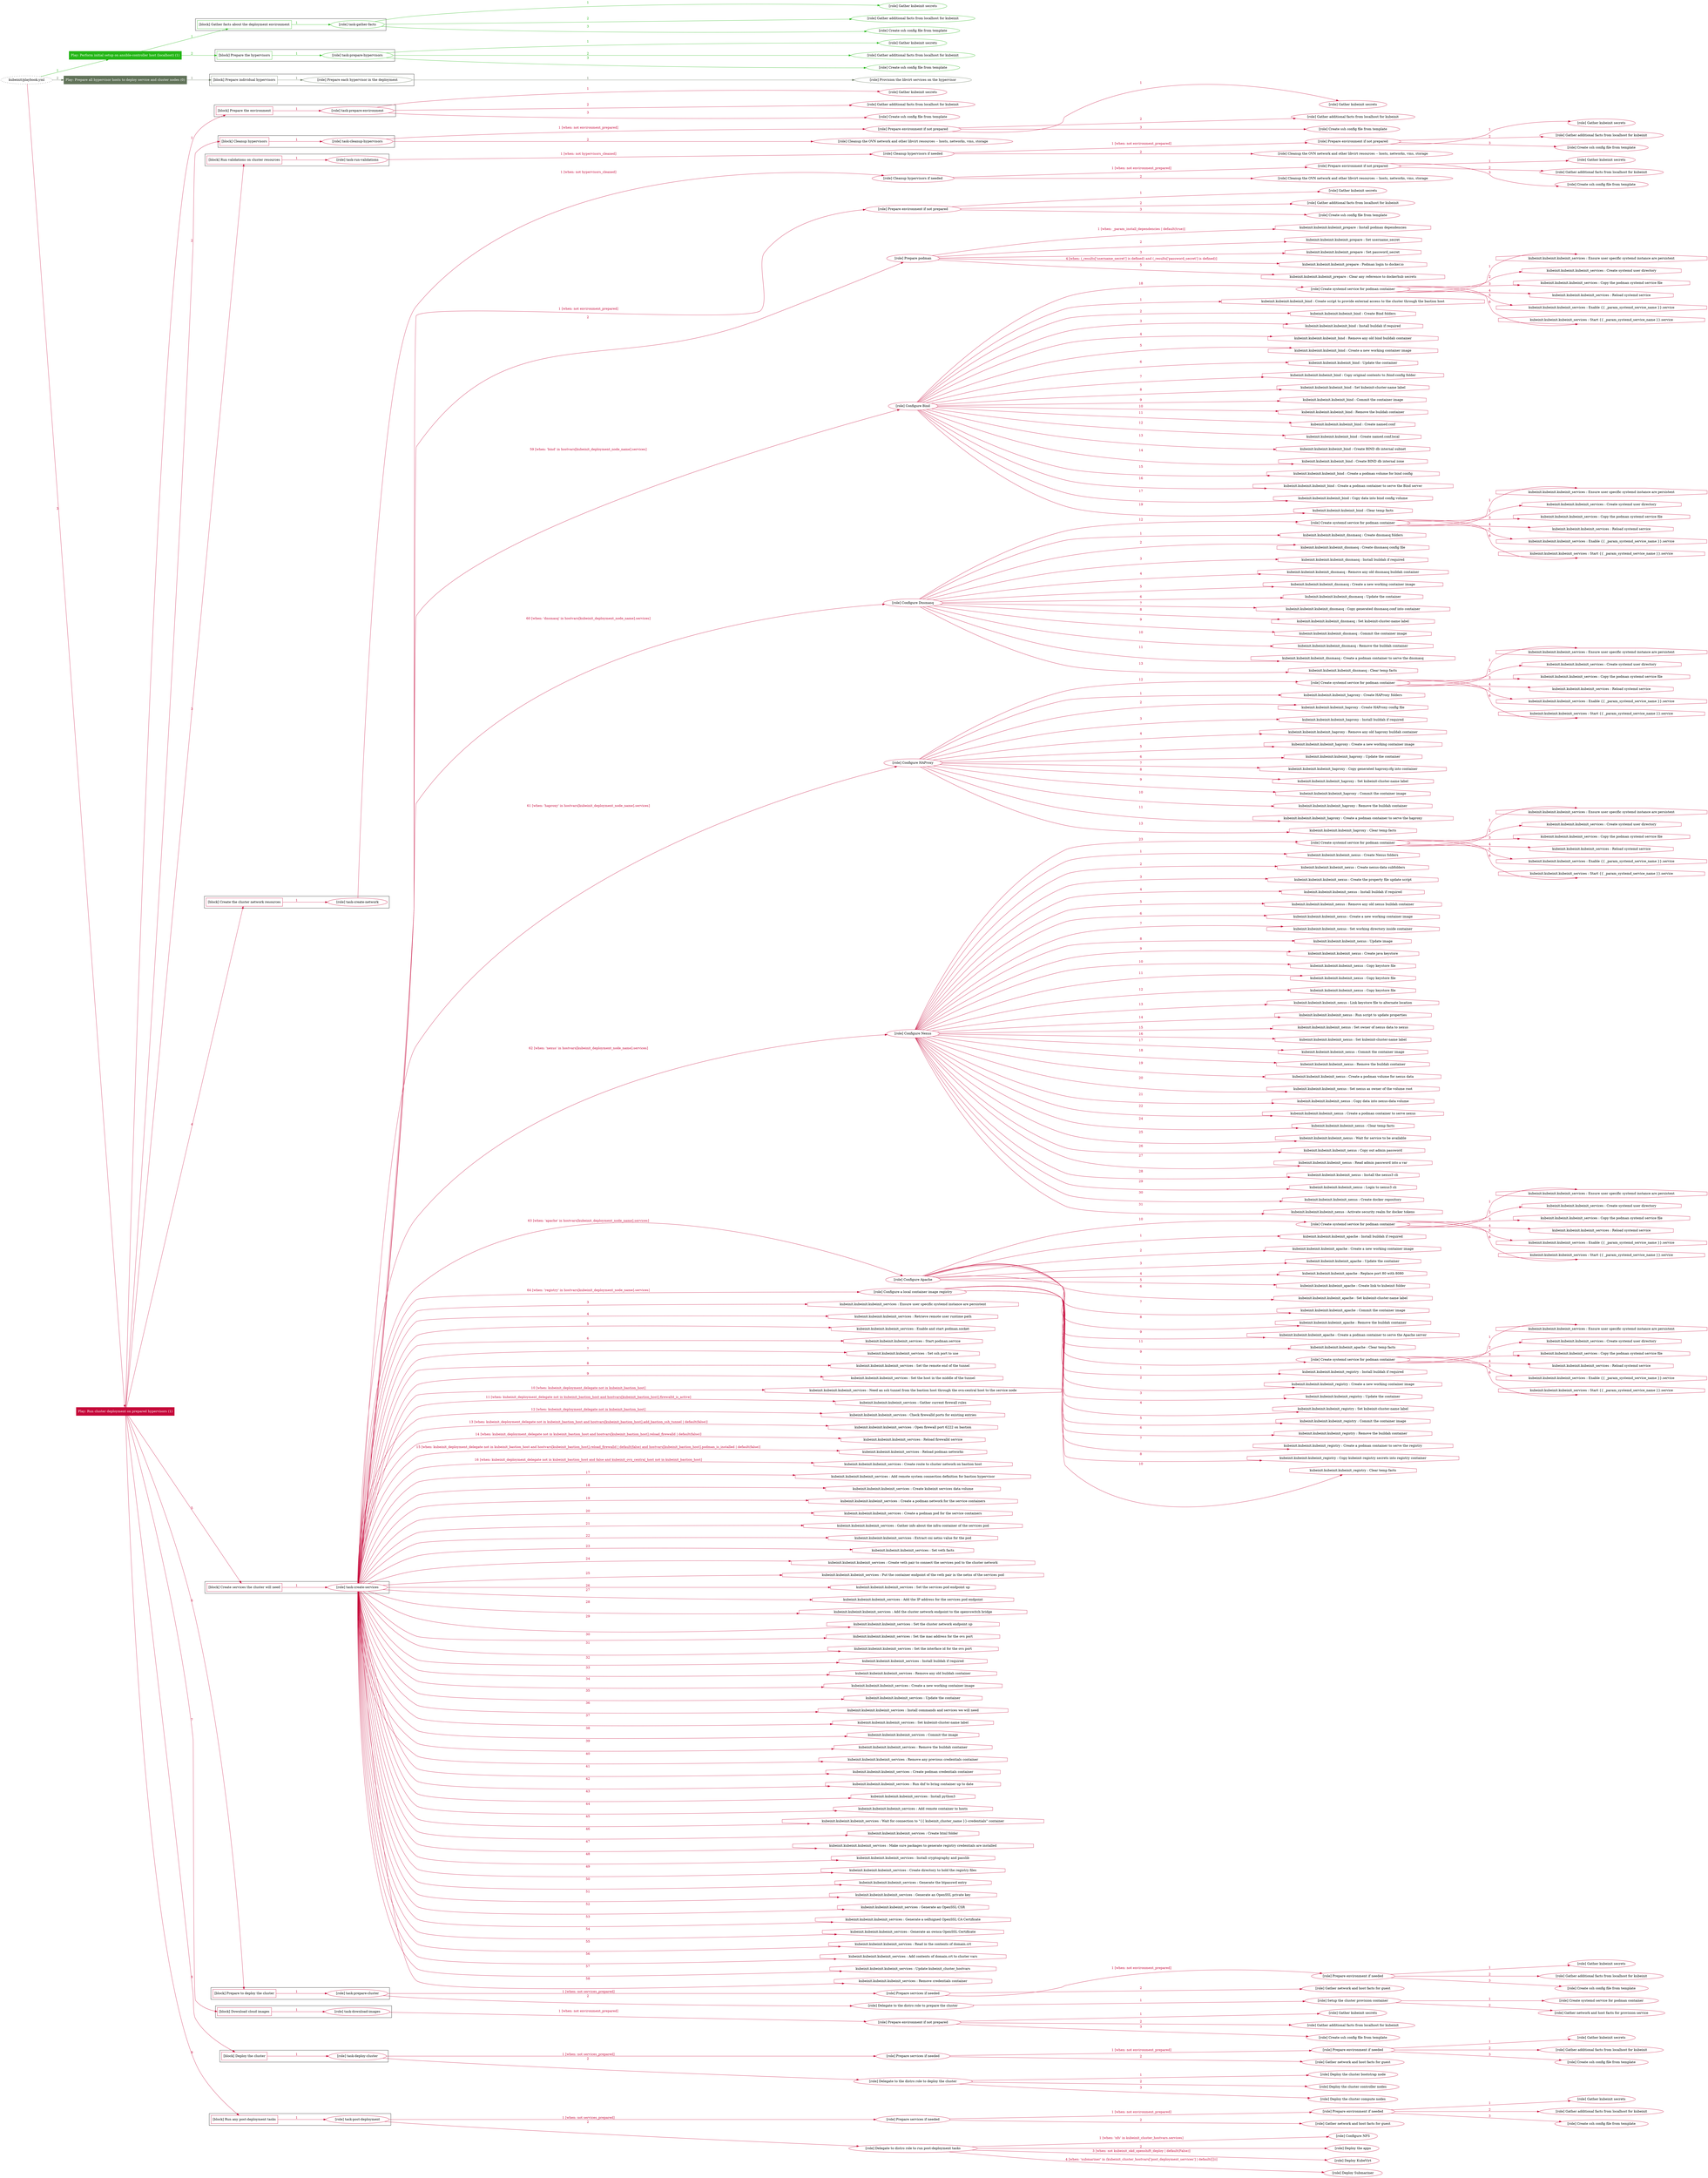 digraph {
	graph [concentrate=true ordering=in rankdir=LR ratio=fill]
	edge [esep=5 sep=10]
	"kubeinit/playbook.yml" [id=root_node style=dotted]
	play_96dca315 [label="Play: Perform initial setup on ansible-controller host (localhost) (1)" color="#23b616" fontcolor="#ffffff" id=play_96dca315 shape=box style=filled tooltip=localhost]
	"kubeinit/playbook.yml" -> play_96dca315 [label="1 " color="#23b616" fontcolor="#23b616" id=edge_7cbe9319 labeltooltip="1 " tooltip="1 "]
	subgraph "Gather kubeinit secrets" {
		role_c77e8d23 [label="[role] Gather kubeinit secrets" color="#23b616" id=role_c77e8d23 tooltip="Gather kubeinit secrets"]
	}
	subgraph "Gather additional facts from localhost for kubeinit" {
		role_37868081 [label="[role] Gather additional facts from localhost for kubeinit" color="#23b616" id=role_37868081 tooltip="Gather additional facts from localhost for kubeinit"]
	}
	subgraph "Create ssh config file from template" {
		role_04ec1711 [label="[role] Create ssh config file from template" color="#23b616" id=role_04ec1711 tooltip="Create ssh config file from template"]
	}
	subgraph "task-gather-facts" {
		role_52b322d2 [label="[role] task-gather-facts" color="#23b616" id=role_52b322d2 tooltip="task-gather-facts"]
		role_52b322d2 -> role_c77e8d23 [label="1 " color="#23b616" fontcolor="#23b616" id=edge_bdcd9afc labeltooltip="1 " tooltip="1 "]
		role_52b322d2 -> role_37868081 [label="2 " color="#23b616" fontcolor="#23b616" id=edge_1cbfaa0e labeltooltip="2 " tooltip="2 "]
		role_52b322d2 -> role_04ec1711 [label="3 " color="#23b616" fontcolor="#23b616" id=edge_9d72a387 labeltooltip="3 " tooltip="3 "]
	}
	subgraph "Gather kubeinit secrets" {
		role_19fb85ce [label="[role] Gather kubeinit secrets" color="#23b616" id=role_19fb85ce tooltip="Gather kubeinit secrets"]
	}
	subgraph "Gather additional facts from localhost for kubeinit" {
		role_5409a8a4 [label="[role] Gather additional facts from localhost for kubeinit" color="#23b616" id=role_5409a8a4 tooltip="Gather additional facts from localhost for kubeinit"]
	}
	subgraph "Create ssh config file from template" {
		role_ce49e645 [label="[role] Create ssh config file from template" color="#23b616" id=role_ce49e645 tooltip="Create ssh config file from template"]
	}
	subgraph "task-prepare-hypervisors" {
		role_f5f777c4 [label="[role] task-prepare-hypervisors" color="#23b616" id=role_f5f777c4 tooltip="task-prepare-hypervisors"]
		role_f5f777c4 -> role_19fb85ce [label="1 " color="#23b616" fontcolor="#23b616" id=edge_377d2d24 labeltooltip="1 " tooltip="1 "]
		role_f5f777c4 -> role_5409a8a4 [label="2 " color="#23b616" fontcolor="#23b616" id=edge_3add8fe1 labeltooltip="2 " tooltip="2 "]
		role_f5f777c4 -> role_ce49e645 [label="3 " color="#23b616" fontcolor="#23b616" id=edge_98aa8e5e labeltooltip="3 " tooltip="3 "]
	}
	subgraph "Play: Perform initial setup on ansible-controller host (localhost) (1)" {
		play_96dca315 -> block_ab4f97e3 [label=1 color="#23b616" fontcolor="#23b616" id=edge_0d35baf2 labeltooltip=1 tooltip=1]
		subgraph cluster_block_ab4f97e3 {
			block_ab4f97e3 [label="[block] Gather facts about the deployment environment" color="#23b616" id=block_ab4f97e3 labeltooltip="Gather facts about the deployment environment" shape=box tooltip="Gather facts about the deployment environment"]
			block_ab4f97e3 -> role_52b322d2 [label="1 " color="#23b616" fontcolor="#23b616" id=edge_6ed475fa labeltooltip="1 " tooltip="1 "]
		}
		play_96dca315 -> block_e9c6428b [label=2 color="#23b616" fontcolor="#23b616" id=edge_680a7fe2 labeltooltip=2 tooltip=2]
		subgraph cluster_block_e9c6428b {
			block_e9c6428b [label="[block] Prepare the hypervisors" color="#23b616" id=block_e9c6428b labeltooltip="Prepare the hypervisors" shape=box tooltip="Prepare the hypervisors"]
			block_e9c6428b -> role_f5f777c4 [label="1 " color="#23b616" fontcolor="#23b616" id=edge_b61516e3 labeltooltip="1 " tooltip="1 "]
		}
	}
	play_03d5df7a [label="Play: Prepare all hypervisor hosts to deploy service and cluster nodes (0)" color="#617359" fontcolor="#ffffff" id=play_03d5df7a shape=box style=filled tooltip="Play: Prepare all hypervisor hosts to deploy service and cluster nodes (0)"]
	"kubeinit/playbook.yml" -> play_03d5df7a [label="2 " color="#617359" fontcolor="#617359" id=edge_bf9b5eee labeltooltip="2 " tooltip="2 "]
	subgraph "Provision the libvirt services on the hypervisor" {
		role_1822d5db [label="[role] Provision the libvirt services on the hypervisor" color="#617359" id=role_1822d5db tooltip="Provision the libvirt services on the hypervisor"]
	}
	subgraph "Prepare each hypervisor in the deployment" {
		role_61d078bf [label="[role] Prepare each hypervisor in the deployment" color="#617359" id=role_61d078bf tooltip="Prepare each hypervisor in the deployment"]
		role_61d078bf -> role_1822d5db [label="1 " color="#617359" fontcolor="#617359" id=edge_5494eb1a labeltooltip="1 " tooltip="1 "]
	}
	subgraph "Play: Prepare all hypervisor hosts to deploy service and cluster nodes (0)" {
		play_03d5df7a -> block_3a2546af [label=1 color="#617359" fontcolor="#617359" id=edge_a46b57db labeltooltip=1 tooltip=1]
		subgraph cluster_block_3a2546af {
			block_3a2546af [label="[block] Prepare individual hypervisors" color="#617359" id=block_3a2546af labeltooltip="Prepare individual hypervisors" shape=box tooltip="Prepare individual hypervisors"]
			block_3a2546af -> role_61d078bf [label="1 " color="#617359" fontcolor="#617359" id=edge_8b06c0ef labeltooltip="1 " tooltip="1 "]
		}
	}
	play_a4ccb337 [label="Play: Run cluster deployment on prepared hypervisors (1)" color="#c50739" fontcolor="#ffffff" id=play_a4ccb337 shape=box style=filled tooltip=localhost]
	"kubeinit/playbook.yml" -> play_a4ccb337 [label="3 " color="#c50739" fontcolor="#c50739" id=edge_2f5b3390 labeltooltip="3 " tooltip="3 "]
	subgraph "Gather kubeinit secrets" {
		role_0cf78ce6 [label="[role] Gather kubeinit secrets" color="#c50739" id=role_0cf78ce6 tooltip="Gather kubeinit secrets"]
	}
	subgraph "Gather additional facts from localhost for kubeinit" {
		role_35cd6b5f [label="[role] Gather additional facts from localhost for kubeinit" color="#c50739" id=role_35cd6b5f tooltip="Gather additional facts from localhost for kubeinit"]
	}
	subgraph "Create ssh config file from template" {
		role_adf38fb8 [label="[role] Create ssh config file from template" color="#c50739" id=role_adf38fb8 tooltip="Create ssh config file from template"]
	}
	subgraph "task-prepare-environment" {
		role_14c8e486 [label="[role] task-prepare-environment" color="#c50739" id=role_14c8e486 tooltip="task-prepare-environment"]
		role_14c8e486 -> role_0cf78ce6 [label="1 " color="#c50739" fontcolor="#c50739" id=edge_9549cf67 labeltooltip="1 " tooltip="1 "]
		role_14c8e486 -> role_35cd6b5f [label="2 " color="#c50739" fontcolor="#c50739" id=edge_210f92a6 labeltooltip="2 " tooltip="2 "]
		role_14c8e486 -> role_adf38fb8 [label="3 " color="#c50739" fontcolor="#c50739" id=edge_50dfe5c8 labeltooltip="3 " tooltip="3 "]
	}
	subgraph "Gather kubeinit secrets" {
		role_6545057a [label="[role] Gather kubeinit secrets" color="#c50739" id=role_6545057a tooltip="Gather kubeinit secrets"]
	}
	subgraph "Gather additional facts from localhost for kubeinit" {
		role_c4bc7e42 [label="[role] Gather additional facts from localhost for kubeinit" color="#c50739" id=role_c4bc7e42 tooltip="Gather additional facts from localhost for kubeinit"]
	}
	subgraph "Create ssh config file from template" {
		role_52d969df [label="[role] Create ssh config file from template" color="#c50739" id=role_52d969df tooltip="Create ssh config file from template"]
	}
	subgraph "Prepare environment if not prepared" {
		role_0b2de86a [label="[role] Prepare environment if not prepared" color="#c50739" id=role_0b2de86a tooltip="Prepare environment if not prepared"]
		role_0b2de86a -> role_6545057a [label="1 " color="#c50739" fontcolor="#c50739" id=edge_e1d0bbd0 labeltooltip="1 " tooltip="1 "]
		role_0b2de86a -> role_c4bc7e42 [label="2 " color="#c50739" fontcolor="#c50739" id=edge_ea934416 labeltooltip="2 " tooltip="2 "]
		role_0b2de86a -> role_52d969df [label="3 " color="#c50739" fontcolor="#c50739" id=edge_8e34ba5a labeltooltip="3 " tooltip="3 "]
	}
	subgraph "Cleanup the OVN network and other libvirt resources -- hosts, networks, vms, storage" {
		role_7c066567 [label="[role] Cleanup the OVN network and other libvirt resources -- hosts, networks, vms, storage" color="#c50739" id=role_7c066567 tooltip="Cleanup the OVN network and other libvirt resources -- hosts, networks, vms, storage"]
	}
	subgraph "task-cleanup-hypervisors" {
		role_bb640a01 [label="[role] task-cleanup-hypervisors" color="#c50739" id=role_bb640a01 tooltip="task-cleanup-hypervisors"]
		role_bb640a01 -> role_0b2de86a [label="1 [when: not environment_prepared]" color="#c50739" fontcolor="#c50739" id=edge_7cbfeb32 labeltooltip="1 [when: not environment_prepared]" tooltip="1 [when: not environment_prepared]"]
		role_bb640a01 -> role_7c066567 [label="2 " color="#c50739" fontcolor="#c50739" id=edge_937a4e3e labeltooltip="2 " tooltip="2 "]
	}
	subgraph "Gather kubeinit secrets" {
		role_6472150a [label="[role] Gather kubeinit secrets" color="#c50739" id=role_6472150a tooltip="Gather kubeinit secrets"]
	}
	subgraph "Gather additional facts from localhost for kubeinit" {
		role_9ffd4873 [label="[role] Gather additional facts from localhost for kubeinit" color="#c50739" id=role_9ffd4873 tooltip="Gather additional facts from localhost for kubeinit"]
	}
	subgraph "Create ssh config file from template" {
		role_dbd852e7 [label="[role] Create ssh config file from template" color="#c50739" id=role_dbd852e7 tooltip="Create ssh config file from template"]
	}
	subgraph "Prepare environment if not prepared" {
		role_8bc9e6de [label="[role] Prepare environment if not prepared" color="#c50739" id=role_8bc9e6de tooltip="Prepare environment if not prepared"]
		role_8bc9e6de -> role_6472150a [label="1 " color="#c50739" fontcolor="#c50739" id=edge_092b2bea labeltooltip="1 " tooltip="1 "]
		role_8bc9e6de -> role_9ffd4873 [label="2 " color="#c50739" fontcolor="#c50739" id=edge_104b1fa5 labeltooltip="2 " tooltip="2 "]
		role_8bc9e6de -> role_dbd852e7 [label="3 " color="#c50739" fontcolor="#c50739" id=edge_02f8c3a6 labeltooltip="3 " tooltip="3 "]
	}
	subgraph "Cleanup the OVN network and other libvirt resources -- hosts, networks, vms, storage" {
		role_5bf7ee4b [label="[role] Cleanup the OVN network and other libvirt resources -- hosts, networks, vms, storage" color="#c50739" id=role_5bf7ee4b tooltip="Cleanup the OVN network and other libvirt resources -- hosts, networks, vms, storage"]
	}
	subgraph "Cleanup hypervisors if needed" {
		role_b573dd88 [label="[role] Cleanup hypervisors if needed" color="#c50739" id=role_b573dd88 tooltip="Cleanup hypervisors if needed"]
		role_b573dd88 -> role_8bc9e6de [label="1 [when: not environment_prepared]" color="#c50739" fontcolor="#c50739" id=edge_c13411c3 labeltooltip="1 [when: not environment_prepared]" tooltip="1 [when: not environment_prepared]"]
		role_b573dd88 -> role_5bf7ee4b [label="2 " color="#c50739" fontcolor="#c50739" id=edge_cc9a3c10 labeltooltip="2 " tooltip="2 "]
	}
	subgraph "task-run-validations" {
		role_89a5ae82 [label="[role] task-run-validations" color="#c50739" id=role_89a5ae82 tooltip="task-run-validations"]
		role_89a5ae82 -> role_b573dd88 [label="1 [when: not hypervisors_cleaned]" color="#c50739" fontcolor="#c50739" id=edge_b91be1cf labeltooltip="1 [when: not hypervisors_cleaned]" tooltip="1 [when: not hypervisors_cleaned]"]
	}
	subgraph "Gather kubeinit secrets" {
		role_c1a6b349 [label="[role] Gather kubeinit secrets" color="#c50739" id=role_c1a6b349 tooltip="Gather kubeinit secrets"]
	}
	subgraph "Gather additional facts from localhost for kubeinit" {
		role_c1054bdd [label="[role] Gather additional facts from localhost for kubeinit" color="#c50739" id=role_c1054bdd tooltip="Gather additional facts from localhost for kubeinit"]
	}
	subgraph "Create ssh config file from template" {
		role_c22498ca [label="[role] Create ssh config file from template" color="#c50739" id=role_c22498ca tooltip="Create ssh config file from template"]
	}
	subgraph "Prepare environment if not prepared" {
		role_3211c2e7 [label="[role] Prepare environment if not prepared" color="#c50739" id=role_3211c2e7 tooltip="Prepare environment if not prepared"]
		role_3211c2e7 -> role_c1a6b349 [label="1 " color="#c50739" fontcolor="#c50739" id=edge_605cf3fb labeltooltip="1 " tooltip="1 "]
		role_3211c2e7 -> role_c1054bdd [label="2 " color="#c50739" fontcolor="#c50739" id=edge_2d1c9770 labeltooltip="2 " tooltip="2 "]
		role_3211c2e7 -> role_c22498ca [label="3 " color="#c50739" fontcolor="#c50739" id=edge_9d308d2f labeltooltip="3 " tooltip="3 "]
	}
	subgraph "Cleanup the OVN network and other libvirt resources -- hosts, networks, vms, storage" {
		role_7c985b1d [label="[role] Cleanup the OVN network and other libvirt resources -- hosts, networks, vms, storage" color="#c50739" id=role_7c985b1d tooltip="Cleanup the OVN network and other libvirt resources -- hosts, networks, vms, storage"]
	}
	subgraph "Cleanup hypervisors if needed" {
		role_81723335 [label="[role] Cleanup hypervisors if needed" color="#c50739" id=role_81723335 tooltip="Cleanup hypervisors if needed"]
		role_81723335 -> role_3211c2e7 [label="1 [when: not environment_prepared]" color="#c50739" fontcolor="#c50739" id=edge_a58d531e labeltooltip="1 [when: not environment_prepared]" tooltip="1 [when: not environment_prepared]"]
		role_81723335 -> role_7c985b1d [label="2 " color="#c50739" fontcolor="#c50739" id=edge_9fd13b98 labeltooltip="2 " tooltip="2 "]
	}
	subgraph "task-create-network" {
		role_ceff89be [label="[role] task-create-network" color="#c50739" id=role_ceff89be tooltip="task-create-network"]
		role_ceff89be -> role_81723335 [label="1 [when: not hypervisors_cleaned]" color="#c50739" fontcolor="#c50739" id=edge_57d346ef labeltooltip="1 [when: not hypervisors_cleaned]" tooltip="1 [when: not hypervisors_cleaned]"]
	}
	subgraph "Gather kubeinit secrets" {
		role_00ee2ff6 [label="[role] Gather kubeinit secrets" color="#c50739" id=role_00ee2ff6 tooltip="Gather kubeinit secrets"]
	}
	subgraph "Gather additional facts from localhost for kubeinit" {
		role_50ed442b [label="[role] Gather additional facts from localhost for kubeinit" color="#c50739" id=role_50ed442b tooltip="Gather additional facts from localhost for kubeinit"]
	}
	subgraph "Create ssh config file from template" {
		role_1280d556 [label="[role] Create ssh config file from template" color="#c50739" id=role_1280d556 tooltip="Create ssh config file from template"]
	}
	subgraph "Prepare environment if not prepared" {
		role_efb5a0fa [label="[role] Prepare environment if not prepared" color="#c50739" id=role_efb5a0fa tooltip="Prepare environment if not prepared"]
		role_efb5a0fa -> role_00ee2ff6 [label="1 " color="#c50739" fontcolor="#c50739" id=edge_a433a638 labeltooltip="1 " tooltip="1 "]
		role_efb5a0fa -> role_50ed442b [label="2 " color="#c50739" fontcolor="#c50739" id=edge_133f6a59 labeltooltip="2 " tooltip="2 "]
		role_efb5a0fa -> role_1280d556 [label="3 " color="#c50739" fontcolor="#c50739" id=edge_ad8ab755 labeltooltip="3 " tooltip="3 "]
	}
	subgraph "Prepare podman" {
		role_ae2925da [label="[role] Prepare podman" color="#c50739" id=role_ae2925da tooltip="Prepare podman"]
		task_5aab8039 [label="kubeinit.kubeinit.kubeinit_prepare : Install podman dependencies" color="#c50739" id=task_5aab8039 shape=octagon tooltip="kubeinit.kubeinit.kubeinit_prepare : Install podman dependencies"]
		role_ae2925da -> task_5aab8039 [label="1 [when: _param_install_dependencies | default(true)]" color="#c50739" fontcolor="#c50739" id=edge_5fcdd129 labeltooltip="1 [when: _param_install_dependencies | default(true)]" tooltip="1 [when: _param_install_dependencies | default(true)]"]
		task_eb343399 [label="kubeinit.kubeinit.kubeinit_prepare : Set username_secret" color="#c50739" id=task_eb343399 shape=octagon tooltip="kubeinit.kubeinit.kubeinit_prepare : Set username_secret"]
		role_ae2925da -> task_eb343399 [label="2 " color="#c50739" fontcolor="#c50739" id=edge_24ffed6d labeltooltip="2 " tooltip="2 "]
		task_f24bce46 [label="kubeinit.kubeinit.kubeinit_prepare : Set password_secret" color="#c50739" id=task_f24bce46 shape=octagon tooltip="kubeinit.kubeinit.kubeinit_prepare : Set password_secret"]
		role_ae2925da -> task_f24bce46 [label="3 " color="#c50739" fontcolor="#c50739" id=edge_5f38ab1b labeltooltip="3 " tooltip="3 "]
		task_b60f5d65 [label="kubeinit.kubeinit.kubeinit_prepare : Podman login to docker.io" color="#c50739" id=task_b60f5d65 shape=octagon tooltip="kubeinit.kubeinit.kubeinit_prepare : Podman login to docker.io"]
		role_ae2925da -> task_b60f5d65 [label="4 [when: (_results['username_secret'] is defined) and (_results['password_secret'] is defined)]" color="#c50739" fontcolor="#c50739" id=edge_dfad27ac labeltooltip="4 [when: (_results['username_secret'] is defined) and (_results['password_secret'] is defined)]" tooltip="4 [when: (_results['username_secret'] is defined) and (_results['password_secret'] is defined)]"]
		task_27466b52 [label="kubeinit.kubeinit.kubeinit_prepare : Clear any reference to dockerhub secrets" color="#c50739" id=task_27466b52 shape=octagon tooltip="kubeinit.kubeinit.kubeinit_prepare : Clear any reference to dockerhub secrets"]
		role_ae2925da -> task_27466b52 [label="5 " color="#c50739" fontcolor="#c50739" id=edge_8a20f706 labeltooltip="5 " tooltip="5 "]
	}
	subgraph "Create systemd service for podman container" {
		role_3207ec95 [label="[role] Create systemd service for podman container" color="#c50739" id=role_3207ec95 tooltip="Create systemd service for podman container"]
		task_052d4b7f [label="kubeinit.kubeinit.kubeinit_services : Ensure user specific systemd instance are persistent" color="#c50739" id=task_052d4b7f shape=octagon tooltip="kubeinit.kubeinit.kubeinit_services : Ensure user specific systemd instance are persistent"]
		role_3207ec95 -> task_052d4b7f [label="1 " color="#c50739" fontcolor="#c50739" id=edge_f1f191e8 labeltooltip="1 " tooltip="1 "]
		task_92cef929 [label="kubeinit.kubeinit.kubeinit_services : Create systemd user directory" color="#c50739" id=task_92cef929 shape=octagon tooltip="kubeinit.kubeinit.kubeinit_services : Create systemd user directory"]
		role_3207ec95 -> task_92cef929 [label="2 " color="#c50739" fontcolor="#c50739" id=edge_33ac5c51 labeltooltip="2 " tooltip="2 "]
		task_d3e2b3e0 [label="kubeinit.kubeinit.kubeinit_services : Copy the podman systemd service file" color="#c50739" id=task_d3e2b3e0 shape=octagon tooltip="kubeinit.kubeinit.kubeinit_services : Copy the podman systemd service file"]
		role_3207ec95 -> task_d3e2b3e0 [label="3 " color="#c50739" fontcolor="#c50739" id=edge_21e8c470 labeltooltip="3 " tooltip="3 "]
		task_e32200a3 [label="kubeinit.kubeinit.kubeinit_services : Reload systemd service" color="#c50739" id=task_e32200a3 shape=octagon tooltip="kubeinit.kubeinit.kubeinit_services : Reload systemd service"]
		role_3207ec95 -> task_e32200a3 [label="4 " color="#c50739" fontcolor="#c50739" id=edge_08b763ef labeltooltip="4 " tooltip="4 "]
		task_b34cdedd [label="kubeinit.kubeinit.kubeinit_services : Enable {{ _param_systemd_service_name }}.service" color="#c50739" id=task_b34cdedd shape=octagon tooltip="kubeinit.kubeinit.kubeinit_services : Enable {{ _param_systemd_service_name }}.service"]
		role_3207ec95 -> task_b34cdedd [label="5 " color="#c50739" fontcolor="#c50739" id=edge_1c93c027 labeltooltip="5 " tooltip="5 "]
		task_a5869183 [label="kubeinit.kubeinit.kubeinit_services : Start {{ _param_systemd_service_name }}.service" color="#c50739" id=task_a5869183 shape=octagon tooltip="kubeinit.kubeinit.kubeinit_services : Start {{ _param_systemd_service_name }}.service"]
		role_3207ec95 -> task_a5869183 [label="6 " color="#c50739" fontcolor="#c50739" id=edge_44340275 labeltooltip="6 " tooltip="6 "]
	}
	subgraph "Configure Bind" {
		role_fccb6b68 [label="[role] Configure Bind" color="#c50739" id=role_fccb6b68 tooltip="Configure Bind"]
		task_b8a7b90b [label="kubeinit.kubeinit.kubeinit_bind : Create script to provide external access to the cluster through the bastion host" color="#c50739" id=task_b8a7b90b shape=octagon tooltip="kubeinit.kubeinit.kubeinit_bind : Create script to provide external access to the cluster through the bastion host"]
		role_fccb6b68 -> task_b8a7b90b [label="1 " color="#c50739" fontcolor="#c50739" id=edge_8179d8fb labeltooltip="1 " tooltip="1 "]
		task_a01dbb5a [label="kubeinit.kubeinit.kubeinit_bind : Create Bind folders" color="#c50739" id=task_a01dbb5a shape=octagon tooltip="kubeinit.kubeinit.kubeinit_bind : Create Bind folders"]
		role_fccb6b68 -> task_a01dbb5a [label="2 " color="#c50739" fontcolor="#c50739" id=edge_4f130a0a labeltooltip="2 " tooltip="2 "]
		task_cc283ef1 [label="kubeinit.kubeinit.kubeinit_bind : Install buildah if required" color="#c50739" id=task_cc283ef1 shape=octagon tooltip="kubeinit.kubeinit.kubeinit_bind : Install buildah if required"]
		role_fccb6b68 -> task_cc283ef1 [label="3 " color="#c50739" fontcolor="#c50739" id=edge_8f5ec29d labeltooltip="3 " tooltip="3 "]
		task_e1f66a43 [label="kubeinit.kubeinit.kubeinit_bind : Remove any old bind buildah container" color="#c50739" id=task_e1f66a43 shape=octagon tooltip="kubeinit.kubeinit.kubeinit_bind : Remove any old bind buildah container"]
		role_fccb6b68 -> task_e1f66a43 [label="4 " color="#c50739" fontcolor="#c50739" id=edge_122d068c labeltooltip="4 " tooltip="4 "]
		task_8abe518a [label="kubeinit.kubeinit.kubeinit_bind : Create a new working container image" color="#c50739" id=task_8abe518a shape=octagon tooltip="kubeinit.kubeinit.kubeinit_bind : Create a new working container image"]
		role_fccb6b68 -> task_8abe518a [label="5 " color="#c50739" fontcolor="#c50739" id=edge_02305053 labeltooltip="5 " tooltip="5 "]
		task_5d6d47b6 [label="kubeinit.kubeinit.kubeinit_bind : Update the container" color="#c50739" id=task_5d6d47b6 shape=octagon tooltip="kubeinit.kubeinit.kubeinit_bind : Update the container"]
		role_fccb6b68 -> task_5d6d47b6 [label="6 " color="#c50739" fontcolor="#c50739" id=edge_eba7c39a labeltooltip="6 " tooltip="6 "]
		task_7fe7eff1 [label="kubeinit.kubeinit.kubeinit_bind : Copy original contents to /bind-config folder" color="#c50739" id=task_7fe7eff1 shape=octagon tooltip="kubeinit.kubeinit.kubeinit_bind : Copy original contents to /bind-config folder"]
		role_fccb6b68 -> task_7fe7eff1 [label="7 " color="#c50739" fontcolor="#c50739" id=edge_74e72e80 labeltooltip="7 " tooltip="7 "]
		task_ffa3f482 [label="kubeinit.kubeinit.kubeinit_bind : Set kubeinit-cluster-name label" color="#c50739" id=task_ffa3f482 shape=octagon tooltip="kubeinit.kubeinit.kubeinit_bind : Set kubeinit-cluster-name label"]
		role_fccb6b68 -> task_ffa3f482 [label="8 " color="#c50739" fontcolor="#c50739" id=edge_50379548 labeltooltip="8 " tooltip="8 "]
		task_3a96dbef [label="kubeinit.kubeinit.kubeinit_bind : Commit the container image" color="#c50739" id=task_3a96dbef shape=octagon tooltip="kubeinit.kubeinit.kubeinit_bind : Commit the container image"]
		role_fccb6b68 -> task_3a96dbef [label="9 " color="#c50739" fontcolor="#c50739" id=edge_37a445a5 labeltooltip="9 " tooltip="9 "]
		task_cb8ba3a1 [label="kubeinit.kubeinit.kubeinit_bind : Remove the buildah container" color="#c50739" id=task_cb8ba3a1 shape=octagon tooltip="kubeinit.kubeinit.kubeinit_bind : Remove the buildah container"]
		role_fccb6b68 -> task_cb8ba3a1 [label="10 " color="#c50739" fontcolor="#c50739" id=edge_6f65d608 labeltooltip="10 " tooltip="10 "]
		task_a23a3bc2 [label="kubeinit.kubeinit.kubeinit_bind : Create named.conf" color="#c50739" id=task_a23a3bc2 shape=octagon tooltip="kubeinit.kubeinit.kubeinit_bind : Create named.conf"]
		role_fccb6b68 -> task_a23a3bc2 [label="11 " color="#c50739" fontcolor="#c50739" id=edge_21077b97 labeltooltip="11 " tooltip="11 "]
		task_faf76697 [label="kubeinit.kubeinit.kubeinit_bind : Create named.conf.local" color="#c50739" id=task_faf76697 shape=octagon tooltip="kubeinit.kubeinit.kubeinit_bind : Create named.conf.local"]
		role_fccb6b68 -> task_faf76697 [label="12 " color="#c50739" fontcolor="#c50739" id=edge_d94f0f9d labeltooltip="12 " tooltip="12 "]
		task_d2492824 [label="kubeinit.kubeinit.kubeinit_bind : Create BIND db internal subnet" color="#c50739" id=task_d2492824 shape=octagon tooltip="kubeinit.kubeinit.kubeinit_bind : Create BIND db internal subnet"]
		role_fccb6b68 -> task_d2492824 [label="13 " color="#c50739" fontcolor="#c50739" id=edge_f1ca6672 labeltooltip="13 " tooltip="13 "]
		task_bf67218e [label="kubeinit.kubeinit.kubeinit_bind : Create BIND db internal zone" color="#c50739" id=task_bf67218e shape=octagon tooltip="kubeinit.kubeinit.kubeinit_bind : Create BIND db internal zone"]
		role_fccb6b68 -> task_bf67218e [label="14 " color="#c50739" fontcolor="#c50739" id=edge_f08a2f60 labeltooltip="14 " tooltip="14 "]
		task_985c3b71 [label="kubeinit.kubeinit.kubeinit_bind : Create a podman volume for bind config" color="#c50739" id=task_985c3b71 shape=octagon tooltip="kubeinit.kubeinit.kubeinit_bind : Create a podman volume for bind config"]
		role_fccb6b68 -> task_985c3b71 [label="15 " color="#c50739" fontcolor="#c50739" id=edge_cf087318 labeltooltip="15 " tooltip="15 "]
		task_a9568791 [label="kubeinit.kubeinit.kubeinit_bind : Create a podman container to serve the Bind server" color="#c50739" id=task_a9568791 shape=octagon tooltip="kubeinit.kubeinit.kubeinit_bind : Create a podman container to serve the Bind server"]
		role_fccb6b68 -> task_a9568791 [label="16 " color="#c50739" fontcolor="#c50739" id=edge_dc69e4cf labeltooltip="16 " tooltip="16 "]
		task_131580eb [label="kubeinit.kubeinit.kubeinit_bind : Copy data into bind config volume" color="#c50739" id=task_131580eb shape=octagon tooltip="kubeinit.kubeinit.kubeinit_bind : Copy data into bind config volume"]
		role_fccb6b68 -> task_131580eb [label="17 " color="#c50739" fontcolor="#c50739" id=edge_449ac5e6 labeltooltip="17 " tooltip="17 "]
		role_fccb6b68 -> role_3207ec95 [label="18 " color="#c50739" fontcolor="#c50739" id=edge_1f5d3061 labeltooltip="18 " tooltip="18 "]
		task_8a1473db [label="kubeinit.kubeinit.kubeinit_bind : Clear temp facts" color="#c50739" id=task_8a1473db shape=octagon tooltip="kubeinit.kubeinit.kubeinit_bind : Clear temp facts"]
		role_fccb6b68 -> task_8a1473db [label="19 " color="#c50739" fontcolor="#c50739" id=edge_fb766264 labeltooltip="19 " tooltip="19 "]
	}
	subgraph "Create systemd service for podman container" {
		role_3d2b7ce0 [label="[role] Create systemd service for podman container" color="#c50739" id=role_3d2b7ce0 tooltip="Create systemd service for podman container"]
		task_5f595dc5 [label="kubeinit.kubeinit.kubeinit_services : Ensure user specific systemd instance are persistent" color="#c50739" id=task_5f595dc5 shape=octagon tooltip="kubeinit.kubeinit.kubeinit_services : Ensure user specific systemd instance are persistent"]
		role_3d2b7ce0 -> task_5f595dc5 [label="1 " color="#c50739" fontcolor="#c50739" id=edge_6e639310 labeltooltip="1 " tooltip="1 "]
		task_aaf4d88a [label="kubeinit.kubeinit.kubeinit_services : Create systemd user directory" color="#c50739" id=task_aaf4d88a shape=octagon tooltip="kubeinit.kubeinit.kubeinit_services : Create systemd user directory"]
		role_3d2b7ce0 -> task_aaf4d88a [label="2 " color="#c50739" fontcolor="#c50739" id=edge_17cc3fd2 labeltooltip="2 " tooltip="2 "]
		task_c32d9627 [label="kubeinit.kubeinit.kubeinit_services : Copy the podman systemd service file" color="#c50739" id=task_c32d9627 shape=octagon tooltip="kubeinit.kubeinit.kubeinit_services : Copy the podman systemd service file"]
		role_3d2b7ce0 -> task_c32d9627 [label="3 " color="#c50739" fontcolor="#c50739" id=edge_a7d4a075 labeltooltip="3 " tooltip="3 "]
		task_6a83016a [label="kubeinit.kubeinit.kubeinit_services : Reload systemd service" color="#c50739" id=task_6a83016a shape=octagon tooltip="kubeinit.kubeinit.kubeinit_services : Reload systemd service"]
		role_3d2b7ce0 -> task_6a83016a [label="4 " color="#c50739" fontcolor="#c50739" id=edge_cb5625e9 labeltooltip="4 " tooltip="4 "]
		task_36febdff [label="kubeinit.kubeinit.kubeinit_services : Enable {{ _param_systemd_service_name }}.service" color="#c50739" id=task_36febdff shape=octagon tooltip="kubeinit.kubeinit.kubeinit_services : Enable {{ _param_systemd_service_name }}.service"]
		role_3d2b7ce0 -> task_36febdff [label="5 " color="#c50739" fontcolor="#c50739" id=edge_39652b3a labeltooltip="5 " tooltip="5 "]
		task_2d46d764 [label="kubeinit.kubeinit.kubeinit_services : Start {{ _param_systemd_service_name }}.service" color="#c50739" id=task_2d46d764 shape=octagon tooltip="kubeinit.kubeinit.kubeinit_services : Start {{ _param_systemd_service_name }}.service"]
		role_3d2b7ce0 -> task_2d46d764 [label="6 " color="#c50739" fontcolor="#c50739" id=edge_ce1f8900 labeltooltip="6 " tooltip="6 "]
	}
	subgraph "Configure Dnsmasq" {
		role_15d115ce [label="[role] Configure Dnsmasq" color="#c50739" id=role_15d115ce tooltip="Configure Dnsmasq"]
		task_63e37b14 [label="kubeinit.kubeinit.kubeinit_dnsmasq : Create dnsmasq folders" color="#c50739" id=task_63e37b14 shape=octagon tooltip="kubeinit.kubeinit.kubeinit_dnsmasq : Create dnsmasq folders"]
		role_15d115ce -> task_63e37b14 [label="1 " color="#c50739" fontcolor="#c50739" id=edge_45732a2d labeltooltip="1 " tooltip="1 "]
		task_2d34821f [label="kubeinit.kubeinit.kubeinit_dnsmasq : Create dnsmasq config file" color="#c50739" id=task_2d34821f shape=octagon tooltip="kubeinit.kubeinit.kubeinit_dnsmasq : Create dnsmasq config file"]
		role_15d115ce -> task_2d34821f [label="2 " color="#c50739" fontcolor="#c50739" id=edge_50dde6b3 labeltooltip="2 " tooltip="2 "]
		task_4632a5a1 [label="kubeinit.kubeinit.kubeinit_dnsmasq : Install buildah if required" color="#c50739" id=task_4632a5a1 shape=octagon tooltip="kubeinit.kubeinit.kubeinit_dnsmasq : Install buildah if required"]
		role_15d115ce -> task_4632a5a1 [label="3 " color="#c50739" fontcolor="#c50739" id=edge_d144317d labeltooltip="3 " tooltip="3 "]
		task_151e39b8 [label="kubeinit.kubeinit.kubeinit_dnsmasq : Remove any old dnsmasq buildah container" color="#c50739" id=task_151e39b8 shape=octagon tooltip="kubeinit.kubeinit.kubeinit_dnsmasq : Remove any old dnsmasq buildah container"]
		role_15d115ce -> task_151e39b8 [label="4 " color="#c50739" fontcolor="#c50739" id=edge_e55b3a81 labeltooltip="4 " tooltip="4 "]
		task_49a31da5 [label="kubeinit.kubeinit.kubeinit_dnsmasq : Create a new working container image" color="#c50739" id=task_49a31da5 shape=octagon tooltip="kubeinit.kubeinit.kubeinit_dnsmasq : Create a new working container image"]
		role_15d115ce -> task_49a31da5 [label="5 " color="#c50739" fontcolor="#c50739" id=edge_4cc78049 labeltooltip="5 " tooltip="5 "]
		task_ce3fb161 [label="kubeinit.kubeinit.kubeinit_dnsmasq : Update the container" color="#c50739" id=task_ce3fb161 shape=octagon tooltip="kubeinit.kubeinit.kubeinit_dnsmasq : Update the container"]
		role_15d115ce -> task_ce3fb161 [label="6 " color="#c50739" fontcolor="#c50739" id=edge_a2980d29 labeltooltip="6 " tooltip="6 "]
		task_09aaae66 [label="kubeinit.kubeinit.kubeinit_dnsmasq : Copy generated dnsmasq.conf into container" color="#c50739" id=task_09aaae66 shape=octagon tooltip="kubeinit.kubeinit.kubeinit_dnsmasq : Copy generated dnsmasq.conf into container"]
		role_15d115ce -> task_09aaae66 [label="7 " color="#c50739" fontcolor="#c50739" id=edge_0938a821 labeltooltip="7 " tooltip="7 "]
		task_4f996b97 [label="kubeinit.kubeinit.kubeinit_dnsmasq : Set kubeinit-cluster-name label" color="#c50739" id=task_4f996b97 shape=octagon tooltip="kubeinit.kubeinit.kubeinit_dnsmasq : Set kubeinit-cluster-name label"]
		role_15d115ce -> task_4f996b97 [label="8 " color="#c50739" fontcolor="#c50739" id=edge_6ce3cae5 labeltooltip="8 " tooltip="8 "]
		task_c03c8bc3 [label="kubeinit.kubeinit.kubeinit_dnsmasq : Commit the container image" color="#c50739" id=task_c03c8bc3 shape=octagon tooltip="kubeinit.kubeinit.kubeinit_dnsmasq : Commit the container image"]
		role_15d115ce -> task_c03c8bc3 [label="9 " color="#c50739" fontcolor="#c50739" id=edge_e4c6b2aa labeltooltip="9 " tooltip="9 "]
		task_94eecf7b [label="kubeinit.kubeinit.kubeinit_dnsmasq : Remove the buildah container" color="#c50739" id=task_94eecf7b shape=octagon tooltip="kubeinit.kubeinit.kubeinit_dnsmasq : Remove the buildah container"]
		role_15d115ce -> task_94eecf7b [label="10 " color="#c50739" fontcolor="#c50739" id=edge_597b13d8 labeltooltip="10 " tooltip="10 "]
		task_1283bfb3 [label="kubeinit.kubeinit.kubeinit_dnsmasq : Create a podman container to serve the dnsmasq" color="#c50739" id=task_1283bfb3 shape=octagon tooltip="kubeinit.kubeinit.kubeinit_dnsmasq : Create a podman container to serve the dnsmasq"]
		role_15d115ce -> task_1283bfb3 [label="11 " color="#c50739" fontcolor="#c50739" id=edge_f5683e95 labeltooltip="11 " tooltip="11 "]
		role_15d115ce -> role_3d2b7ce0 [label="12 " color="#c50739" fontcolor="#c50739" id=edge_6989176a labeltooltip="12 " tooltip="12 "]
		task_8d46ee99 [label="kubeinit.kubeinit.kubeinit_dnsmasq : Clear temp facts" color="#c50739" id=task_8d46ee99 shape=octagon tooltip="kubeinit.kubeinit.kubeinit_dnsmasq : Clear temp facts"]
		role_15d115ce -> task_8d46ee99 [label="13 " color="#c50739" fontcolor="#c50739" id=edge_a3284bd4 labeltooltip="13 " tooltip="13 "]
	}
	subgraph "Create systemd service for podman container" {
		role_67bd1722 [label="[role] Create systemd service for podman container" color="#c50739" id=role_67bd1722 tooltip="Create systemd service for podman container"]
		task_d0cfe2b0 [label="kubeinit.kubeinit.kubeinit_services : Ensure user specific systemd instance are persistent" color="#c50739" id=task_d0cfe2b0 shape=octagon tooltip="kubeinit.kubeinit.kubeinit_services : Ensure user specific systemd instance are persistent"]
		role_67bd1722 -> task_d0cfe2b0 [label="1 " color="#c50739" fontcolor="#c50739" id=edge_fcd74f8d labeltooltip="1 " tooltip="1 "]
		task_6f44769f [label="kubeinit.kubeinit.kubeinit_services : Create systemd user directory" color="#c50739" id=task_6f44769f shape=octagon tooltip="kubeinit.kubeinit.kubeinit_services : Create systemd user directory"]
		role_67bd1722 -> task_6f44769f [label="2 " color="#c50739" fontcolor="#c50739" id=edge_c7a48411 labeltooltip="2 " tooltip="2 "]
		task_0dff1f08 [label="kubeinit.kubeinit.kubeinit_services : Copy the podman systemd service file" color="#c50739" id=task_0dff1f08 shape=octagon tooltip="kubeinit.kubeinit.kubeinit_services : Copy the podman systemd service file"]
		role_67bd1722 -> task_0dff1f08 [label="3 " color="#c50739" fontcolor="#c50739" id=edge_b4a6ab2d labeltooltip="3 " tooltip="3 "]
		task_974dd681 [label="kubeinit.kubeinit.kubeinit_services : Reload systemd service" color="#c50739" id=task_974dd681 shape=octagon tooltip="kubeinit.kubeinit.kubeinit_services : Reload systemd service"]
		role_67bd1722 -> task_974dd681 [label="4 " color="#c50739" fontcolor="#c50739" id=edge_1125b0e8 labeltooltip="4 " tooltip="4 "]
		task_45a7ca9f [label="kubeinit.kubeinit.kubeinit_services : Enable {{ _param_systemd_service_name }}.service" color="#c50739" id=task_45a7ca9f shape=octagon tooltip="kubeinit.kubeinit.kubeinit_services : Enable {{ _param_systemd_service_name }}.service"]
		role_67bd1722 -> task_45a7ca9f [label="5 " color="#c50739" fontcolor="#c50739" id=edge_f99efad1 labeltooltip="5 " tooltip="5 "]
		task_b64300b0 [label="kubeinit.kubeinit.kubeinit_services : Start {{ _param_systemd_service_name }}.service" color="#c50739" id=task_b64300b0 shape=octagon tooltip="kubeinit.kubeinit.kubeinit_services : Start {{ _param_systemd_service_name }}.service"]
		role_67bd1722 -> task_b64300b0 [label="6 " color="#c50739" fontcolor="#c50739" id=edge_106f9f12 labeltooltip="6 " tooltip="6 "]
	}
	subgraph "Configure HAProxy" {
		role_efd0c8ea [label="[role] Configure HAProxy" color="#c50739" id=role_efd0c8ea tooltip="Configure HAProxy"]
		task_d280c944 [label="kubeinit.kubeinit.kubeinit_haproxy : Create HAProxy folders" color="#c50739" id=task_d280c944 shape=octagon tooltip="kubeinit.kubeinit.kubeinit_haproxy : Create HAProxy folders"]
		role_efd0c8ea -> task_d280c944 [label="1 " color="#c50739" fontcolor="#c50739" id=edge_138e27ab labeltooltip="1 " tooltip="1 "]
		task_d83678e2 [label="kubeinit.kubeinit.kubeinit_haproxy : Create HAProxy config file" color="#c50739" id=task_d83678e2 shape=octagon tooltip="kubeinit.kubeinit.kubeinit_haproxy : Create HAProxy config file"]
		role_efd0c8ea -> task_d83678e2 [label="2 " color="#c50739" fontcolor="#c50739" id=edge_35d46e1f labeltooltip="2 " tooltip="2 "]
		task_c1f0954c [label="kubeinit.kubeinit.kubeinit_haproxy : Install buildah if required" color="#c50739" id=task_c1f0954c shape=octagon tooltip="kubeinit.kubeinit.kubeinit_haproxy : Install buildah if required"]
		role_efd0c8ea -> task_c1f0954c [label="3 " color="#c50739" fontcolor="#c50739" id=edge_1a17b19f labeltooltip="3 " tooltip="3 "]
		task_9b5fd5e4 [label="kubeinit.kubeinit.kubeinit_haproxy : Remove any old haproxy buildah container" color="#c50739" id=task_9b5fd5e4 shape=octagon tooltip="kubeinit.kubeinit.kubeinit_haproxy : Remove any old haproxy buildah container"]
		role_efd0c8ea -> task_9b5fd5e4 [label="4 " color="#c50739" fontcolor="#c50739" id=edge_cac08c06 labeltooltip="4 " tooltip="4 "]
		task_76b45920 [label="kubeinit.kubeinit.kubeinit_haproxy : Create a new working container image" color="#c50739" id=task_76b45920 shape=octagon tooltip="kubeinit.kubeinit.kubeinit_haproxy : Create a new working container image"]
		role_efd0c8ea -> task_76b45920 [label="5 " color="#c50739" fontcolor="#c50739" id=edge_1d794011 labeltooltip="5 " tooltip="5 "]
		task_bafcf455 [label="kubeinit.kubeinit.kubeinit_haproxy : Update the container" color="#c50739" id=task_bafcf455 shape=octagon tooltip="kubeinit.kubeinit.kubeinit_haproxy : Update the container"]
		role_efd0c8ea -> task_bafcf455 [label="6 " color="#c50739" fontcolor="#c50739" id=edge_1cf09c50 labeltooltip="6 " tooltip="6 "]
		task_9561dbe7 [label="kubeinit.kubeinit.kubeinit_haproxy : Copy generated haproxy.cfg into container" color="#c50739" id=task_9561dbe7 shape=octagon tooltip="kubeinit.kubeinit.kubeinit_haproxy : Copy generated haproxy.cfg into container"]
		role_efd0c8ea -> task_9561dbe7 [label="7 " color="#c50739" fontcolor="#c50739" id=edge_fdb1dc49 labeltooltip="7 " tooltip="7 "]
		task_1273c235 [label="kubeinit.kubeinit.kubeinit_haproxy : Set kubeinit-cluster-name label" color="#c50739" id=task_1273c235 shape=octagon tooltip="kubeinit.kubeinit.kubeinit_haproxy : Set kubeinit-cluster-name label"]
		role_efd0c8ea -> task_1273c235 [label="8 " color="#c50739" fontcolor="#c50739" id=edge_a1ff7ff2 labeltooltip="8 " tooltip="8 "]
		task_dc3c6f86 [label="kubeinit.kubeinit.kubeinit_haproxy : Commit the container image" color="#c50739" id=task_dc3c6f86 shape=octagon tooltip="kubeinit.kubeinit.kubeinit_haproxy : Commit the container image"]
		role_efd0c8ea -> task_dc3c6f86 [label="9 " color="#c50739" fontcolor="#c50739" id=edge_af308a6f labeltooltip="9 " tooltip="9 "]
		task_653388de [label="kubeinit.kubeinit.kubeinit_haproxy : Remove the buildah container" color="#c50739" id=task_653388de shape=octagon tooltip="kubeinit.kubeinit.kubeinit_haproxy : Remove the buildah container"]
		role_efd0c8ea -> task_653388de [label="10 " color="#c50739" fontcolor="#c50739" id=edge_7a7d1d52 labeltooltip="10 " tooltip="10 "]
		task_7062401a [label="kubeinit.kubeinit.kubeinit_haproxy : Create a podman container to serve the haproxy" color="#c50739" id=task_7062401a shape=octagon tooltip="kubeinit.kubeinit.kubeinit_haproxy : Create a podman container to serve the haproxy"]
		role_efd0c8ea -> task_7062401a [label="11 " color="#c50739" fontcolor="#c50739" id=edge_0948b006 labeltooltip="11 " tooltip="11 "]
		role_efd0c8ea -> role_67bd1722 [label="12 " color="#c50739" fontcolor="#c50739" id=edge_79b71753 labeltooltip="12 " tooltip="12 "]
		task_58c037b9 [label="kubeinit.kubeinit.kubeinit_haproxy : Clear temp facts" color="#c50739" id=task_58c037b9 shape=octagon tooltip="kubeinit.kubeinit.kubeinit_haproxy : Clear temp facts"]
		role_efd0c8ea -> task_58c037b9 [label="13 " color="#c50739" fontcolor="#c50739" id=edge_6efc8bae labeltooltip="13 " tooltip="13 "]
	}
	subgraph "Create systemd service for podman container" {
		role_2cc05635 [label="[role] Create systemd service for podman container" color="#c50739" id=role_2cc05635 tooltip="Create systemd service for podman container"]
		task_0cca6458 [label="kubeinit.kubeinit.kubeinit_services : Ensure user specific systemd instance are persistent" color="#c50739" id=task_0cca6458 shape=octagon tooltip="kubeinit.kubeinit.kubeinit_services : Ensure user specific systemd instance are persistent"]
		role_2cc05635 -> task_0cca6458 [label="1 " color="#c50739" fontcolor="#c50739" id=edge_d7d9c690 labeltooltip="1 " tooltip="1 "]
		task_1538c3f0 [label="kubeinit.kubeinit.kubeinit_services : Create systemd user directory" color="#c50739" id=task_1538c3f0 shape=octagon tooltip="kubeinit.kubeinit.kubeinit_services : Create systemd user directory"]
		role_2cc05635 -> task_1538c3f0 [label="2 " color="#c50739" fontcolor="#c50739" id=edge_77182739 labeltooltip="2 " tooltip="2 "]
		task_2c8dd9b2 [label="kubeinit.kubeinit.kubeinit_services : Copy the podman systemd service file" color="#c50739" id=task_2c8dd9b2 shape=octagon tooltip="kubeinit.kubeinit.kubeinit_services : Copy the podman systemd service file"]
		role_2cc05635 -> task_2c8dd9b2 [label="3 " color="#c50739" fontcolor="#c50739" id=edge_670620ff labeltooltip="3 " tooltip="3 "]
		task_64d44244 [label="kubeinit.kubeinit.kubeinit_services : Reload systemd service" color="#c50739" id=task_64d44244 shape=octagon tooltip="kubeinit.kubeinit.kubeinit_services : Reload systemd service"]
		role_2cc05635 -> task_64d44244 [label="4 " color="#c50739" fontcolor="#c50739" id=edge_beda3379 labeltooltip="4 " tooltip="4 "]
		task_04c09784 [label="kubeinit.kubeinit.kubeinit_services : Enable {{ _param_systemd_service_name }}.service" color="#c50739" id=task_04c09784 shape=octagon tooltip="kubeinit.kubeinit.kubeinit_services : Enable {{ _param_systemd_service_name }}.service"]
		role_2cc05635 -> task_04c09784 [label="5 " color="#c50739" fontcolor="#c50739" id=edge_ca6aed14 labeltooltip="5 " tooltip="5 "]
		task_69f60e55 [label="kubeinit.kubeinit.kubeinit_services : Start {{ _param_systemd_service_name }}.service" color="#c50739" id=task_69f60e55 shape=octagon tooltip="kubeinit.kubeinit.kubeinit_services : Start {{ _param_systemd_service_name }}.service"]
		role_2cc05635 -> task_69f60e55 [label="6 " color="#c50739" fontcolor="#c50739" id=edge_3b5ef80b labeltooltip="6 " tooltip="6 "]
	}
	subgraph "Configure Nexus" {
		role_cdf57ec2 [label="[role] Configure Nexus" color="#c50739" id=role_cdf57ec2 tooltip="Configure Nexus"]
		task_77910a0b [label="kubeinit.kubeinit.kubeinit_nexus : Create Nexus folders" color="#c50739" id=task_77910a0b shape=octagon tooltip="kubeinit.kubeinit.kubeinit_nexus : Create Nexus folders"]
		role_cdf57ec2 -> task_77910a0b [label="1 " color="#c50739" fontcolor="#c50739" id=edge_aeb4b7bd labeltooltip="1 " tooltip="1 "]
		task_13839973 [label="kubeinit.kubeinit.kubeinit_nexus : Create nexus-data subfolders" color="#c50739" id=task_13839973 shape=octagon tooltip="kubeinit.kubeinit.kubeinit_nexus : Create nexus-data subfolders"]
		role_cdf57ec2 -> task_13839973 [label="2 " color="#c50739" fontcolor="#c50739" id=edge_248418ce labeltooltip="2 " tooltip="2 "]
		task_c220b76c [label="kubeinit.kubeinit.kubeinit_nexus : Create the property file update script" color="#c50739" id=task_c220b76c shape=octagon tooltip="kubeinit.kubeinit.kubeinit_nexus : Create the property file update script"]
		role_cdf57ec2 -> task_c220b76c [label="3 " color="#c50739" fontcolor="#c50739" id=edge_a3cbcd02 labeltooltip="3 " tooltip="3 "]
		task_5cebde14 [label="kubeinit.kubeinit.kubeinit_nexus : Install buildah if required" color="#c50739" id=task_5cebde14 shape=octagon tooltip="kubeinit.kubeinit.kubeinit_nexus : Install buildah if required"]
		role_cdf57ec2 -> task_5cebde14 [label="4 " color="#c50739" fontcolor="#c50739" id=edge_2c4c8733 labeltooltip="4 " tooltip="4 "]
		task_6ac02d56 [label="kubeinit.kubeinit.kubeinit_nexus : Remove any old nexus buildah container" color="#c50739" id=task_6ac02d56 shape=octagon tooltip="kubeinit.kubeinit.kubeinit_nexus : Remove any old nexus buildah container"]
		role_cdf57ec2 -> task_6ac02d56 [label="5 " color="#c50739" fontcolor="#c50739" id=edge_44ffa176 labeltooltip="5 " tooltip="5 "]
		task_1e768e67 [label="kubeinit.kubeinit.kubeinit_nexus : Create a new working container image" color="#c50739" id=task_1e768e67 shape=octagon tooltip="kubeinit.kubeinit.kubeinit_nexus : Create a new working container image"]
		role_cdf57ec2 -> task_1e768e67 [label="6 " color="#c50739" fontcolor="#c50739" id=edge_a6ad999d labeltooltip="6 " tooltip="6 "]
		task_e99140ba [label="kubeinit.kubeinit.kubeinit_nexus : Set working directory inside container" color="#c50739" id=task_e99140ba shape=octagon tooltip="kubeinit.kubeinit.kubeinit_nexus : Set working directory inside container"]
		role_cdf57ec2 -> task_e99140ba [label="7 " color="#c50739" fontcolor="#c50739" id=edge_48d657b1 labeltooltip="7 " tooltip="7 "]
		task_dd93fbbc [label="kubeinit.kubeinit.kubeinit_nexus : Update image" color="#c50739" id=task_dd93fbbc shape=octagon tooltip="kubeinit.kubeinit.kubeinit_nexus : Update image"]
		role_cdf57ec2 -> task_dd93fbbc [label="8 " color="#c50739" fontcolor="#c50739" id=edge_257d27fa labeltooltip="8 " tooltip="8 "]
		task_0fc30a98 [label="kubeinit.kubeinit.kubeinit_nexus : Create java keystore" color="#c50739" id=task_0fc30a98 shape=octagon tooltip="kubeinit.kubeinit.kubeinit_nexus : Create java keystore"]
		role_cdf57ec2 -> task_0fc30a98 [label="9 " color="#c50739" fontcolor="#c50739" id=edge_031a670e labeltooltip="9 " tooltip="9 "]
		task_124816df [label="kubeinit.kubeinit.kubeinit_nexus : Copy keystore file" color="#c50739" id=task_124816df shape=octagon tooltip="kubeinit.kubeinit.kubeinit_nexus : Copy keystore file"]
		role_cdf57ec2 -> task_124816df [label="10 " color="#c50739" fontcolor="#c50739" id=edge_4a3141a6 labeltooltip="10 " tooltip="10 "]
		task_d82f48f4 [label="kubeinit.kubeinit.kubeinit_nexus : Copy keystore file" color="#c50739" id=task_d82f48f4 shape=octagon tooltip="kubeinit.kubeinit.kubeinit_nexus : Copy keystore file"]
		role_cdf57ec2 -> task_d82f48f4 [label="11 " color="#c50739" fontcolor="#c50739" id=edge_3a48b4d1 labeltooltip="11 " tooltip="11 "]
		task_8ade899c [label="kubeinit.kubeinit.kubeinit_nexus : Copy keystore file" color="#c50739" id=task_8ade899c shape=octagon tooltip="kubeinit.kubeinit.kubeinit_nexus : Copy keystore file"]
		role_cdf57ec2 -> task_8ade899c [label="12 " color="#c50739" fontcolor="#c50739" id=edge_d236b663 labeltooltip="12 " tooltip="12 "]
		task_30f0542c [label="kubeinit.kubeinit.kubeinit_nexus : Link keystore file to alternate location" color="#c50739" id=task_30f0542c shape=octagon tooltip="kubeinit.kubeinit.kubeinit_nexus : Link keystore file to alternate location"]
		role_cdf57ec2 -> task_30f0542c [label="13 " color="#c50739" fontcolor="#c50739" id=edge_527a640f labeltooltip="13 " tooltip="13 "]
		task_b237007e [label="kubeinit.kubeinit.kubeinit_nexus : Run script to update properties" color="#c50739" id=task_b237007e shape=octagon tooltip="kubeinit.kubeinit.kubeinit_nexus : Run script to update properties"]
		role_cdf57ec2 -> task_b237007e [label="14 " color="#c50739" fontcolor="#c50739" id=edge_3ee9b90f labeltooltip="14 " tooltip="14 "]
		task_eb939cdf [label="kubeinit.kubeinit.kubeinit_nexus : Set owner of nexus data to nexus" color="#c50739" id=task_eb939cdf shape=octagon tooltip="kubeinit.kubeinit.kubeinit_nexus : Set owner of nexus data to nexus"]
		role_cdf57ec2 -> task_eb939cdf [label="15 " color="#c50739" fontcolor="#c50739" id=edge_8c696e2a labeltooltip="15 " tooltip="15 "]
		task_276edc3c [label="kubeinit.kubeinit.kubeinit_nexus : Set kubeinit-cluster-name label" color="#c50739" id=task_276edc3c shape=octagon tooltip="kubeinit.kubeinit.kubeinit_nexus : Set kubeinit-cluster-name label"]
		role_cdf57ec2 -> task_276edc3c [label="16 " color="#c50739" fontcolor="#c50739" id=edge_c876fdd8 labeltooltip="16 " tooltip="16 "]
		task_97f47d22 [label="kubeinit.kubeinit.kubeinit_nexus : Commit the container image" color="#c50739" id=task_97f47d22 shape=octagon tooltip="kubeinit.kubeinit.kubeinit_nexus : Commit the container image"]
		role_cdf57ec2 -> task_97f47d22 [label="17 " color="#c50739" fontcolor="#c50739" id=edge_a2ae2306 labeltooltip="17 " tooltip="17 "]
		task_10bb4c02 [label="kubeinit.kubeinit.kubeinit_nexus : Remove the buildah container" color="#c50739" id=task_10bb4c02 shape=octagon tooltip="kubeinit.kubeinit.kubeinit_nexus : Remove the buildah container"]
		role_cdf57ec2 -> task_10bb4c02 [label="18 " color="#c50739" fontcolor="#c50739" id=edge_2bcf556e labeltooltip="18 " tooltip="18 "]
		task_9fcc1f2c [label="kubeinit.kubeinit.kubeinit_nexus : Create a podman volume for nexus data" color="#c50739" id=task_9fcc1f2c shape=octagon tooltip="kubeinit.kubeinit.kubeinit_nexus : Create a podman volume for nexus data"]
		role_cdf57ec2 -> task_9fcc1f2c [label="19 " color="#c50739" fontcolor="#c50739" id=edge_123b94be labeltooltip="19 " tooltip="19 "]
		task_6a06749e [label="kubeinit.kubeinit.kubeinit_nexus : Set nexus as owner of the volume root" color="#c50739" id=task_6a06749e shape=octagon tooltip="kubeinit.kubeinit.kubeinit_nexus : Set nexus as owner of the volume root"]
		role_cdf57ec2 -> task_6a06749e [label="20 " color="#c50739" fontcolor="#c50739" id=edge_dd6ee2ac labeltooltip="20 " tooltip="20 "]
		task_657ac21d [label="kubeinit.kubeinit.kubeinit_nexus : Copy data into nexus-data volume" color="#c50739" id=task_657ac21d shape=octagon tooltip="kubeinit.kubeinit.kubeinit_nexus : Copy data into nexus-data volume"]
		role_cdf57ec2 -> task_657ac21d [label="21 " color="#c50739" fontcolor="#c50739" id=edge_938162d1 labeltooltip="21 " tooltip="21 "]
		task_3aa97413 [label="kubeinit.kubeinit.kubeinit_nexus : Create a podman container to serve nexus" color="#c50739" id=task_3aa97413 shape=octagon tooltip="kubeinit.kubeinit.kubeinit_nexus : Create a podman container to serve nexus"]
		role_cdf57ec2 -> task_3aa97413 [label="22 " color="#c50739" fontcolor="#c50739" id=edge_683e13a5 labeltooltip="22 " tooltip="22 "]
		role_cdf57ec2 -> role_2cc05635 [label="23 " color="#c50739" fontcolor="#c50739" id=edge_2a62f9ae labeltooltip="23 " tooltip="23 "]
		task_f78526bb [label="kubeinit.kubeinit.kubeinit_nexus : Clear temp facts" color="#c50739" id=task_f78526bb shape=octagon tooltip="kubeinit.kubeinit.kubeinit_nexus : Clear temp facts"]
		role_cdf57ec2 -> task_f78526bb [label="24 " color="#c50739" fontcolor="#c50739" id=edge_9cd2d591 labeltooltip="24 " tooltip="24 "]
		task_172b81e6 [label="kubeinit.kubeinit.kubeinit_nexus : Wait for service to be available" color="#c50739" id=task_172b81e6 shape=octagon tooltip="kubeinit.kubeinit.kubeinit_nexus : Wait for service to be available"]
		role_cdf57ec2 -> task_172b81e6 [label="25 " color="#c50739" fontcolor="#c50739" id=edge_6dacfa86 labeltooltip="25 " tooltip="25 "]
		task_c6544ad8 [label="kubeinit.kubeinit.kubeinit_nexus : Copy out admin password" color="#c50739" id=task_c6544ad8 shape=octagon tooltip="kubeinit.kubeinit.kubeinit_nexus : Copy out admin password"]
		role_cdf57ec2 -> task_c6544ad8 [label="26 " color="#c50739" fontcolor="#c50739" id=edge_9c8fc43a labeltooltip="26 " tooltip="26 "]
		task_624fb394 [label="kubeinit.kubeinit.kubeinit_nexus : Read admin password into a var" color="#c50739" id=task_624fb394 shape=octagon tooltip="kubeinit.kubeinit.kubeinit_nexus : Read admin password into a var"]
		role_cdf57ec2 -> task_624fb394 [label="27 " color="#c50739" fontcolor="#c50739" id=edge_a0170cb3 labeltooltip="27 " tooltip="27 "]
		task_6ddd5b76 [label="kubeinit.kubeinit.kubeinit_nexus : Install the nexus3 cli" color="#c50739" id=task_6ddd5b76 shape=octagon tooltip="kubeinit.kubeinit.kubeinit_nexus : Install the nexus3 cli"]
		role_cdf57ec2 -> task_6ddd5b76 [label="28 " color="#c50739" fontcolor="#c50739" id=edge_12802505 labeltooltip="28 " tooltip="28 "]
		task_2904533f [label="kubeinit.kubeinit.kubeinit_nexus : Login to nexus3 cli" color="#c50739" id=task_2904533f shape=octagon tooltip="kubeinit.kubeinit.kubeinit_nexus : Login to nexus3 cli"]
		role_cdf57ec2 -> task_2904533f [label="29 " color="#c50739" fontcolor="#c50739" id=edge_6c0a6474 labeltooltip="29 " tooltip="29 "]
		task_e812ba57 [label="kubeinit.kubeinit.kubeinit_nexus : Create docker repository" color="#c50739" id=task_e812ba57 shape=octagon tooltip="kubeinit.kubeinit.kubeinit_nexus : Create docker repository"]
		role_cdf57ec2 -> task_e812ba57 [label="30 " color="#c50739" fontcolor="#c50739" id=edge_d1118f16 labeltooltip="30 " tooltip="30 "]
		task_74a23d11 [label="kubeinit.kubeinit.kubeinit_nexus : Activate security realm for docker tokens" color="#c50739" id=task_74a23d11 shape=octagon tooltip="kubeinit.kubeinit.kubeinit_nexus : Activate security realm for docker tokens"]
		role_cdf57ec2 -> task_74a23d11 [label="31 " color="#c50739" fontcolor="#c50739" id=edge_5cfdff13 labeltooltip="31 " tooltip="31 "]
	}
	subgraph "Create systemd service for podman container" {
		role_3f8e1dc3 [label="[role] Create systemd service for podman container" color="#c50739" id=role_3f8e1dc3 tooltip="Create systemd service for podman container"]
		task_1bf29af9 [label="kubeinit.kubeinit.kubeinit_services : Ensure user specific systemd instance are persistent" color="#c50739" id=task_1bf29af9 shape=octagon tooltip="kubeinit.kubeinit.kubeinit_services : Ensure user specific systemd instance are persistent"]
		role_3f8e1dc3 -> task_1bf29af9 [label="1 " color="#c50739" fontcolor="#c50739" id=edge_daae5a42 labeltooltip="1 " tooltip="1 "]
		task_853a9380 [label="kubeinit.kubeinit.kubeinit_services : Create systemd user directory" color="#c50739" id=task_853a9380 shape=octagon tooltip="kubeinit.kubeinit.kubeinit_services : Create systemd user directory"]
		role_3f8e1dc3 -> task_853a9380 [label="2 " color="#c50739" fontcolor="#c50739" id=edge_933ecca7 labeltooltip="2 " tooltip="2 "]
		task_539294d6 [label="kubeinit.kubeinit.kubeinit_services : Copy the podman systemd service file" color="#c50739" id=task_539294d6 shape=octagon tooltip="kubeinit.kubeinit.kubeinit_services : Copy the podman systemd service file"]
		role_3f8e1dc3 -> task_539294d6 [label="3 " color="#c50739" fontcolor="#c50739" id=edge_0ca77969 labeltooltip="3 " tooltip="3 "]
		task_20fafa1f [label="kubeinit.kubeinit.kubeinit_services : Reload systemd service" color="#c50739" id=task_20fafa1f shape=octagon tooltip="kubeinit.kubeinit.kubeinit_services : Reload systemd service"]
		role_3f8e1dc3 -> task_20fafa1f [label="4 " color="#c50739" fontcolor="#c50739" id=edge_2b0953bb labeltooltip="4 " tooltip="4 "]
		task_e2e615b1 [label="kubeinit.kubeinit.kubeinit_services : Enable {{ _param_systemd_service_name }}.service" color="#c50739" id=task_e2e615b1 shape=octagon tooltip="kubeinit.kubeinit.kubeinit_services : Enable {{ _param_systemd_service_name }}.service"]
		role_3f8e1dc3 -> task_e2e615b1 [label="5 " color="#c50739" fontcolor="#c50739" id=edge_19dbce68 labeltooltip="5 " tooltip="5 "]
		task_081d003e [label="kubeinit.kubeinit.kubeinit_services : Start {{ _param_systemd_service_name }}.service" color="#c50739" id=task_081d003e shape=octagon tooltip="kubeinit.kubeinit.kubeinit_services : Start {{ _param_systemd_service_name }}.service"]
		role_3f8e1dc3 -> task_081d003e [label="6 " color="#c50739" fontcolor="#c50739" id=edge_4e55ce60 labeltooltip="6 " tooltip="6 "]
	}
	subgraph "Configure Apache" {
		role_dac2df0d [label="[role] Configure Apache" color="#c50739" id=role_dac2df0d tooltip="Configure Apache"]
		task_d14249da [label="kubeinit.kubeinit.kubeinit_apache : Install buildah if required" color="#c50739" id=task_d14249da shape=octagon tooltip="kubeinit.kubeinit.kubeinit_apache : Install buildah if required"]
		role_dac2df0d -> task_d14249da [label="1 " color="#c50739" fontcolor="#c50739" id=edge_71098e8f labeltooltip="1 " tooltip="1 "]
		task_14a3beac [label="kubeinit.kubeinit.kubeinit_apache : Create a new working container image" color="#c50739" id=task_14a3beac shape=octagon tooltip="kubeinit.kubeinit.kubeinit_apache : Create a new working container image"]
		role_dac2df0d -> task_14a3beac [label="2 " color="#c50739" fontcolor="#c50739" id=edge_671bf85d labeltooltip="2 " tooltip="2 "]
		task_51c71753 [label="kubeinit.kubeinit.kubeinit_apache : Update the container" color="#c50739" id=task_51c71753 shape=octagon tooltip="kubeinit.kubeinit.kubeinit_apache : Update the container"]
		role_dac2df0d -> task_51c71753 [label="3 " color="#c50739" fontcolor="#c50739" id=edge_edd2cb56 labeltooltip="3 " tooltip="3 "]
		task_4a204d3e [label="kubeinit.kubeinit.kubeinit_apache : Replace port 80 with 8080" color="#c50739" id=task_4a204d3e shape=octagon tooltip="kubeinit.kubeinit.kubeinit_apache : Replace port 80 with 8080"]
		role_dac2df0d -> task_4a204d3e [label="4 " color="#c50739" fontcolor="#c50739" id=edge_8be5b6f4 labeltooltip="4 " tooltip="4 "]
		task_b6842847 [label="kubeinit.kubeinit.kubeinit_apache : Create link to kubeinit folder" color="#c50739" id=task_b6842847 shape=octagon tooltip="kubeinit.kubeinit.kubeinit_apache : Create link to kubeinit folder"]
		role_dac2df0d -> task_b6842847 [label="5 " color="#c50739" fontcolor="#c50739" id=edge_acb7e47d labeltooltip="5 " tooltip="5 "]
		task_a0c5e511 [label="kubeinit.kubeinit.kubeinit_apache : Set kubeinit-cluster-name label" color="#c50739" id=task_a0c5e511 shape=octagon tooltip="kubeinit.kubeinit.kubeinit_apache : Set kubeinit-cluster-name label"]
		role_dac2df0d -> task_a0c5e511 [label="6 " color="#c50739" fontcolor="#c50739" id=edge_7b11fb1f labeltooltip="6 " tooltip="6 "]
		task_39b91f12 [label="kubeinit.kubeinit.kubeinit_apache : Commit the container image" color="#c50739" id=task_39b91f12 shape=octagon tooltip="kubeinit.kubeinit.kubeinit_apache : Commit the container image"]
		role_dac2df0d -> task_39b91f12 [label="7 " color="#c50739" fontcolor="#c50739" id=edge_8ad8c69d labeltooltip="7 " tooltip="7 "]
		task_ec23d51d [label="kubeinit.kubeinit.kubeinit_apache : Remove the buildah container" color="#c50739" id=task_ec23d51d shape=octagon tooltip="kubeinit.kubeinit.kubeinit_apache : Remove the buildah container"]
		role_dac2df0d -> task_ec23d51d [label="8 " color="#c50739" fontcolor="#c50739" id=edge_0a2ddf15 labeltooltip="8 " tooltip="8 "]
		task_a1eb535e [label="kubeinit.kubeinit.kubeinit_apache : Create a podman container to serve the Apache server" color="#c50739" id=task_a1eb535e shape=octagon tooltip="kubeinit.kubeinit.kubeinit_apache : Create a podman container to serve the Apache server"]
		role_dac2df0d -> task_a1eb535e [label="9 " color="#c50739" fontcolor="#c50739" id=edge_f7c03dac labeltooltip="9 " tooltip="9 "]
		role_dac2df0d -> role_3f8e1dc3 [label="10 " color="#c50739" fontcolor="#c50739" id=edge_a8a606ab labeltooltip="10 " tooltip="10 "]
		task_d28b5c27 [label="kubeinit.kubeinit.kubeinit_apache : Clear temp facts" color="#c50739" id=task_d28b5c27 shape=octagon tooltip="kubeinit.kubeinit.kubeinit_apache : Clear temp facts"]
		role_dac2df0d -> task_d28b5c27 [label="11 " color="#c50739" fontcolor="#c50739" id=edge_b92759df labeltooltip="11 " tooltip="11 "]
	}
	subgraph "Create systemd service for podman container" {
		role_26444c6a [label="[role] Create systemd service for podman container" color="#c50739" id=role_26444c6a tooltip="Create systemd service for podman container"]
		task_aad7d407 [label="kubeinit.kubeinit.kubeinit_services : Ensure user specific systemd instance are persistent" color="#c50739" id=task_aad7d407 shape=octagon tooltip="kubeinit.kubeinit.kubeinit_services : Ensure user specific systemd instance are persistent"]
		role_26444c6a -> task_aad7d407 [label="1 " color="#c50739" fontcolor="#c50739" id=edge_cee34bd2 labeltooltip="1 " tooltip="1 "]
		task_65c98c79 [label="kubeinit.kubeinit.kubeinit_services : Create systemd user directory" color="#c50739" id=task_65c98c79 shape=octagon tooltip="kubeinit.kubeinit.kubeinit_services : Create systemd user directory"]
		role_26444c6a -> task_65c98c79 [label="2 " color="#c50739" fontcolor="#c50739" id=edge_aa44514c labeltooltip="2 " tooltip="2 "]
		task_6de59846 [label="kubeinit.kubeinit.kubeinit_services : Copy the podman systemd service file" color="#c50739" id=task_6de59846 shape=octagon tooltip="kubeinit.kubeinit.kubeinit_services : Copy the podman systemd service file"]
		role_26444c6a -> task_6de59846 [label="3 " color="#c50739" fontcolor="#c50739" id=edge_d78fd47e labeltooltip="3 " tooltip="3 "]
		task_d66974bf [label="kubeinit.kubeinit.kubeinit_services : Reload systemd service" color="#c50739" id=task_d66974bf shape=octagon tooltip="kubeinit.kubeinit.kubeinit_services : Reload systemd service"]
		role_26444c6a -> task_d66974bf [label="4 " color="#c50739" fontcolor="#c50739" id=edge_ca6e36fb labeltooltip="4 " tooltip="4 "]
		task_c9797f2c [label="kubeinit.kubeinit.kubeinit_services : Enable {{ _param_systemd_service_name }}.service" color="#c50739" id=task_c9797f2c shape=octagon tooltip="kubeinit.kubeinit.kubeinit_services : Enable {{ _param_systemd_service_name }}.service"]
		role_26444c6a -> task_c9797f2c [label="5 " color="#c50739" fontcolor="#c50739" id=edge_5892c833 labeltooltip="5 " tooltip="5 "]
		task_b697dccc [label="kubeinit.kubeinit.kubeinit_services : Start {{ _param_systemd_service_name }}.service" color="#c50739" id=task_b697dccc shape=octagon tooltip="kubeinit.kubeinit.kubeinit_services : Start {{ _param_systemd_service_name }}.service"]
		role_26444c6a -> task_b697dccc [label="6 " color="#c50739" fontcolor="#c50739" id=edge_c1ef2c94 labeltooltip="6 " tooltip="6 "]
	}
	subgraph "Configure a local container image registry" {
		role_f26c2307 [label="[role] Configure a local container image registry" color="#c50739" id=role_f26c2307 tooltip="Configure a local container image registry"]
		task_937c896f [label="kubeinit.kubeinit.kubeinit_registry : Install buildah if required" color="#c50739" id=task_937c896f shape=octagon tooltip="kubeinit.kubeinit.kubeinit_registry : Install buildah if required"]
		role_f26c2307 -> task_937c896f [label="1 " color="#c50739" fontcolor="#c50739" id=edge_00655376 labeltooltip="1 " tooltip="1 "]
		task_3b5b6177 [label="kubeinit.kubeinit.kubeinit_registry : Create a new working container image" color="#c50739" id=task_3b5b6177 shape=octagon tooltip="kubeinit.kubeinit.kubeinit_registry : Create a new working container image"]
		role_f26c2307 -> task_3b5b6177 [label="2 " color="#c50739" fontcolor="#c50739" id=edge_16e7cee2 labeltooltip="2 " tooltip="2 "]
		task_78462c17 [label="kubeinit.kubeinit.kubeinit_registry : Update the container" color="#c50739" id=task_78462c17 shape=octagon tooltip="kubeinit.kubeinit.kubeinit_registry : Update the container"]
		role_f26c2307 -> task_78462c17 [label="3 " color="#c50739" fontcolor="#c50739" id=edge_4226acc8 labeltooltip="3 " tooltip="3 "]
		task_74c37d21 [label="kubeinit.kubeinit.kubeinit_registry : Set kubeinit-cluster-name label" color="#c50739" id=task_74c37d21 shape=octagon tooltip="kubeinit.kubeinit.kubeinit_registry : Set kubeinit-cluster-name label"]
		role_f26c2307 -> task_74c37d21 [label="4 " color="#c50739" fontcolor="#c50739" id=edge_ab4bf601 labeltooltip="4 " tooltip="4 "]
		task_62db2d33 [label="kubeinit.kubeinit.kubeinit_registry : Commit the container image" color="#c50739" id=task_62db2d33 shape=octagon tooltip="kubeinit.kubeinit.kubeinit_registry : Commit the container image"]
		role_f26c2307 -> task_62db2d33 [label="5 " color="#c50739" fontcolor="#c50739" id=edge_3b316da1 labeltooltip="5 " tooltip="5 "]
		task_c04624ac [label="kubeinit.kubeinit.kubeinit_registry : Remove the buildah container" color="#c50739" id=task_c04624ac shape=octagon tooltip="kubeinit.kubeinit.kubeinit_registry : Remove the buildah container"]
		role_f26c2307 -> task_c04624ac [label="6 " color="#c50739" fontcolor="#c50739" id=edge_c8ce37c7 labeltooltip="6 " tooltip="6 "]
		task_f39890e4 [label="kubeinit.kubeinit.kubeinit_registry : Create a podman container to serve the registry" color="#c50739" id=task_f39890e4 shape=octagon tooltip="kubeinit.kubeinit.kubeinit_registry : Create a podman container to serve the registry"]
		role_f26c2307 -> task_f39890e4 [label="7 " color="#c50739" fontcolor="#c50739" id=edge_ec287806 labeltooltip="7 " tooltip="7 "]
		task_6c9c2294 [label="kubeinit.kubeinit.kubeinit_registry : Copy kubeinit registry secrets into registry container" color="#c50739" id=task_6c9c2294 shape=octagon tooltip="kubeinit.kubeinit.kubeinit_registry : Copy kubeinit registry secrets into registry container"]
		role_f26c2307 -> task_6c9c2294 [label="8 " color="#c50739" fontcolor="#c50739" id=edge_bacd160e labeltooltip="8 " tooltip="8 "]
		role_f26c2307 -> role_26444c6a [label="9 " color="#c50739" fontcolor="#c50739" id=edge_d390c608 labeltooltip="9 " tooltip="9 "]
		task_e6484596 [label="kubeinit.kubeinit.kubeinit_registry : Clear temp facts" color="#c50739" id=task_e6484596 shape=octagon tooltip="kubeinit.kubeinit.kubeinit_registry : Clear temp facts"]
		role_f26c2307 -> task_e6484596 [label="10 " color="#c50739" fontcolor="#c50739" id=edge_5b508cdf labeltooltip="10 " tooltip="10 "]
	}
	subgraph "task-create-services" {
		role_8ab27d1a [label="[role] task-create-services" color="#c50739" id=role_8ab27d1a tooltip="task-create-services"]
		role_8ab27d1a -> role_efb5a0fa [label="1 [when: not environment_prepared]" color="#c50739" fontcolor="#c50739" id=edge_d16c89e3 labeltooltip="1 [when: not environment_prepared]" tooltip="1 [when: not environment_prepared]"]
		role_8ab27d1a -> role_ae2925da [label="2 " color="#c50739" fontcolor="#c50739" id=edge_0b65d1bb labeltooltip="2 " tooltip="2 "]
		task_ba76d155 [label="kubeinit.kubeinit.kubeinit_services : Ensure user specific systemd instance are persistent" color="#c50739" id=task_ba76d155 shape=octagon tooltip="kubeinit.kubeinit.kubeinit_services : Ensure user specific systemd instance are persistent"]
		role_8ab27d1a -> task_ba76d155 [label="3 " color="#c50739" fontcolor="#c50739" id=edge_d6b8c71f labeltooltip="3 " tooltip="3 "]
		task_71f2d507 [label="kubeinit.kubeinit.kubeinit_services : Retrieve remote user runtime path" color="#c50739" id=task_71f2d507 shape=octagon tooltip="kubeinit.kubeinit.kubeinit_services : Retrieve remote user runtime path"]
		role_8ab27d1a -> task_71f2d507 [label="4 " color="#c50739" fontcolor="#c50739" id=edge_c5030ffb labeltooltip="4 " tooltip="4 "]
		task_dbe6c815 [label="kubeinit.kubeinit.kubeinit_services : Enable and start podman.socket" color="#c50739" id=task_dbe6c815 shape=octagon tooltip="kubeinit.kubeinit.kubeinit_services : Enable and start podman.socket"]
		role_8ab27d1a -> task_dbe6c815 [label="5 " color="#c50739" fontcolor="#c50739" id=edge_c5fb1cdb labeltooltip="5 " tooltip="5 "]
		task_355e0c24 [label="kubeinit.kubeinit.kubeinit_services : Start podman.service" color="#c50739" id=task_355e0c24 shape=octagon tooltip="kubeinit.kubeinit.kubeinit_services : Start podman.service"]
		role_8ab27d1a -> task_355e0c24 [label="6 " color="#c50739" fontcolor="#c50739" id=edge_987858b4 labeltooltip="6 " tooltip="6 "]
		task_b064cede [label="kubeinit.kubeinit.kubeinit_services : Set ssh port to use" color="#c50739" id=task_b064cede shape=octagon tooltip="kubeinit.kubeinit.kubeinit_services : Set ssh port to use"]
		role_8ab27d1a -> task_b064cede [label="7 " color="#c50739" fontcolor="#c50739" id=edge_6ddf5952 labeltooltip="7 " tooltip="7 "]
		task_c6f61850 [label="kubeinit.kubeinit.kubeinit_services : Set the remote end of the tunnel" color="#c50739" id=task_c6f61850 shape=octagon tooltip="kubeinit.kubeinit.kubeinit_services : Set the remote end of the tunnel"]
		role_8ab27d1a -> task_c6f61850 [label="8 " color="#c50739" fontcolor="#c50739" id=edge_fd784cd6 labeltooltip="8 " tooltip="8 "]
		task_1dd4ffc6 [label="kubeinit.kubeinit.kubeinit_services : Set the host in the middle of the tunnel" color="#c50739" id=task_1dd4ffc6 shape=octagon tooltip="kubeinit.kubeinit.kubeinit_services : Set the host in the middle of the tunnel"]
		role_8ab27d1a -> task_1dd4ffc6 [label="9 " color="#c50739" fontcolor="#c50739" id=edge_050de0e4 labeltooltip="9 " tooltip="9 "]
		task_2be8e9c7 [label="kubeinit.kubeinit.kubeinit_services : Need an ssh tunnel from the bastion host through the ovn-central host to the service node" color="#c50739" id=task_2be8e9c7 shape=octagon tooltip="kubeinit.kubeinit.kubeinit_services : Need an ssh tunnel from the bastion host through the ovn-central host to the service node"]
		role_8ab27d1a -> task_2be8e9c7 [label="10 [when: kubeinit_deployment_delegate not in kubeinit_bastion_host]" color="#c50739" fontcolor="#c50739" id=edge_484f2ba4 labeltooltip="10 [when: kubeinit_deployment_delegate not in kubeinit_bastion_host]" tooltip="10 [when: kubeinit_deployment_delegate not in kubeinit_bastion_host]"]
		task_85a1af0f [label="kubeinit.kubeinit.kubeinit_services : Gather current firewall rules" color="#c50739" id=task_85a1af0f shape=octagon tooltip="kubeinit.kubeinit.kubeinit_services : Gather current firewall rules"]
		role_8ab27d1a -> task_85a1af0f [label="11 [when: kubeinit_deployment_delegate not in kubeinit_bastion_host and hostvars[kubeinit_bastion_host].firewalld_is_active]" color="#c50739" fontcolor="#c50739" id=edge_1b46f24f labeltooltip="11 [when: kubeinit_deployment_delegate not in kubeinit_bastion_host and hostvars[kubeinit_bastion_host].firewalld_is_active]" tooltip="11 [when: kubeinit_deployment_delegate not in kubeinit_bastion_host and hostvars[kubeinit_bastion_host].firewalld_is_active]"]
		task_4ddbeda7 [label="kubeinit.kubeinit.kubeinit_services : Check firewalld ports for existing entries" color="#c50739" id=task_4ddbeda7 shape=octagon tooltip="kubeinit.kubeinit.kubeinit_services : Check firewalld ports for existing entries"]
		role_8ab27d1a -> task_4ddbeda7 [label="12 [when: kubeinit_deployment_delegate not in kubeinit_bastion_host]" color="#c50739" fontcolor="#c50739" id=edge_0af5f792 labeltooltip="12 [when: kubeinit_deployment_delegate not in kubeinit_bastion_host]" tooltip="12 [when: kubeinit_deployment_delegate not in kubeinit_bastion_host]"]
		task_6ea2b687 [label="kubeinit.kubeinit.kubeinit_services : Open firewall port 6222 on bastion" color="#c50739" id=task_6ea2b687 shape=octagon tooltip="kubeinit.kubeinit.kubeinit_services : Open firewall port 6222 on bastion"]
		role_8ab27d1a -> task_6ea2b687 [label="13 [when: kubeinit_deployment_delegate not in kubeinit_bastion_host and hostvars[kubeinit_bastion_host].add_bastion_ssh_tunnel | default(false)]" color="#c50739" fontcolor="#c50739" id=edge_5efa31a7 labeltooltip="13 [when: kubeinit_deployment_delegate not in kubeinit_bastion_host and hostvars[kubeinit_bastion_host].add_bastion_ssh_tunnel | default(false)]" tooltip="13 [when: kubeinit_deployment_delegate not in kubeinit_bastion_host and hostvars[kubeinit_bastion_host].add_bastion_ssh_tunnel | default(false)]"]
		task_98df7eb4 [label="kubeinit.kubeinit.kubeinit_services : Reload firewalld service" color="#c50739" id=task_98df7eb4 shape=octagon tooltip="kubeinit.kubeinit.kubeinit_services : Reload firewalld service"]
		role_8ab27d1a -> task_98df7eb4 [label="14 [when: kubeinit_deployment_delegate not in kubeinit_bastion_host and hostvars[kubeinit_bastion_host].reload_firewalld | default(false)]" color="#c50739" fontcolor="#c50739" id=edge_e66e9a5f labeltooltip="14 [when: kubeinit_deployment_delegate not in kubeinit_bastion_host and hostvars[kubeinit_bastion_host].reload_firewalld | default(false)]" tooltip="14 [when: kubeinit_deployment_delegate not in kubeinit_bastion_host and hostvars[kubeinit_bastion_host].reload_firewalld | default(false)]"]
		task_e0451f8b [label="kubeinit.kubeinit.kubeinit_services : Reload podman networks" color="#c50739" id=task_e0451f8b shape=octagon tooltip="kubeinit.kubeinit.kubeinit_services : Reload podman networks"]
		role_8ab27d1a -> task_e0451f8b [label="15 [when: kubeinit_deployment_delegate not in kubeinit_bastion_host and hostvars[kubeinit_bastion_host].reload_firewalld | default(false) and hostvars[kubeinit_bastion_host].podman_is_installed | default(false)]" color="#c50739" fontcolor="#c50739" id=edge_5f668cfa labeltooltip="15 [when: kubeinit_deployment_delegate not in kubeinit_bastion_host and hostvars[kubeinit_bastion_host].reload_firewalld | default(false) and hostvars[kubeinit_bastion_host].podman_is_installed | default(false)]" tooltip="15 [when: kubeinit_deployment_delegate not in kubeinit_bastion_host and hostvars[kubeinit_bastion_host].reload_firewalld | default(false) and hostvars[kubeinit_bastion_host].podman_is_installed | default(false)]"]
		task_e1795e47 [label="kubeinit.kubeinit.kubeinit_services : Create route to cluster network on bastion host" color="#c50739" id=task_e1795e47 shape=octagon tooltip="kubeinit.kubeinit.kubeinit_services : Create route to cluster network on bastion host"]
		role_8ab27d1a -> task_e1795e47 [label="16 [when: kubeinit_deployment_delegate not in kubeinit_bastion_host and false and kubeinit_ovn_central_host not in kubeinit_bastion_host]" color="#c50739" fontcolor="#c50739" id=edge_779daba1 labeltooltip="16 [when: kubeinit_deployment_delegate not in kubeinit_bastion_host and false and kubeinit_ovn_central_host not in kubeinit_bastion_host]" tooltip="16 [when: kubeinit_deployment_delegate not in kubeinit_bastion_host and false and kubeinit_ovn_central_host not in kubeinit_bastion_host]"]
		task_5ea68c7d [label="kubeinit.kubeinit.kubeinit_services : Add remote system connection definition for bastion hypervisor" color="#c50739" id=task_5ea68c7d shape=octagon tooltip="kubeinit.kubeinit.kubeinit_services : Add remote system connection definition for bastion hypervisor"]
		role_8ab27d1a -> task_5ea68c7d [label="17 " color="#c50739" fontcolor="#c50739" id=edge_1198008b labeltooltip="17 " tooltip="17 "]
		task_b287cde1 [label="kubeinit.kubeinit.kubeinit_services : Create kubeinit services data volume" color="#c50739" id=task_b287cde1 shape=octagon tooltip="kubeinit.kubeinit.kubeinit_services : Create kubeinit services data volume"]
		role_8ab27d1a -> task_b287cde1 [label="18 " color="#c50739" fontcolor="#c50739" id=edge_dccae6b5 labeltooltip="18 " tooltip="18 "]
		task_a0874d50 [label="kubeinit.kubeinit.kubeinit_services : Create a podman network for the service containers" color="#c50739" id=task_a0874d50 shape=octagon tooltip="kubeinit.kubeinit.kubeinit_services : Create a podman network for the service containers"]
		role_8ab27d1a -> task_a0874d50 [label="19 " color="#c50739" fontcolor="#c50739" id=edge_94d72df9 labeltooltip="19 " tooltip="19 "]
		task_9f2b8f94 [label="kubeinit.kubeinit.kubeinit_services : Create a podman pod for the service containers" color="#c50739" id=task_9f2b8f94 shape=octagon tooltip="kubeinit.kubeinit.kubeinit_services : Create a podman pod for the service containers"]
		role_8ab27d1a -> task_9f2b8f94 [label="20 " color="#c50739" fontcolor="#c50739" id=edge_3f1f8a9d labeltooltip="20 " tooltip="20 "]
		task_b975d474 [label="kubeinit.kubeinit.kubeinit_services : Gather info about the infra container of the services pod" color="#c50739" id=task_b975d474 shape=octagon tooltip="kubeinit.kubeinit.kubeinit_services : Gather info about the infra container of the services pod"]
		role_8ab27d1a -> task_b975d474 [label="21 " color="#c50739" fontcolor="#c50739" id=edge_f10ea832 labeltooltip="21 " tooltip="21 "]
		task_7119bf94 [label="kubeinit.kubeinit.kubeinit_services : Extract cni netns value for the pod" color="#c50739" id=task_7119bf94 shape=octagon tooltip="kubeinit.kubeinit.kubeinit_services : Extract cni netns value for the pod"]
		role_8ab27d1a -> task_7119bf94 [label="22 " color="#c50739" fontcolor="#c50739" id=edge_59e9d5d8 labeltooltip="22 " tooltip="22 "]
		task_eb85ca8d [label="kubeinit.kubeinit.kubeinit_services : Set veth facts" color="#c50739" id=task_eb85ca8d shape=octagon tooltip="kubeinit.kubeinit.kubeinit_services : Set veth facts"]
		role_8ab27d1a -> task_eb85ca8d [label="23 " color="#c50739" fontcolor="#c50739" id=edge_5d425d7c labeltooltip="23 " tooltip="23 "]
		task_296d8cfb [label="kubeinit.kubeinit.kubeinit_services : Create veth pair to connect the services pod to the cluster network" color="#c50739" id=task_296d8cfb shape=octagon tooltip="kubeinit.kubeinit.kubeinit_services : Create veth pair to connect the services pod to the cluster network"]
		role_8ab27d1a -> task_296d8cfb [label="24 " color="#c50739" fontcolor="#c50739" id=edge_846811af labeltooltip="24 " tooltip="24 "]
		task_88677ec6 [label="kubeinit.kubeinit.kubeinit_services : Put the container endpoint of the veth pair in the netns of the services pod" color="#c50739" id=task_88677ec6 shape=octagon tooltip="kubeinit.kubeinit.kubeinit_services : Put the container endpoint of the veth pair in the netns of the services pod"]
		role_8ab27d1a -> task_88677ec6 [label="25 " color="#c50739" fontcolor="#c50739" id=edge_8678b4c0 labeltooltip="25 " tooltip="25 "]
		task_b9e69d79 [label="kubeinit.kubeinit.kubeinit_services : Set the services pod endpoint up" color="#c50739" id=task_b9e69d79 shape=octagon tooltip="kubeinit.kubeinit.kubeinit_services : Set the services pod endpoint up"]
		role_8ab27d1a -> task_b9e69d79 [label="26 " color="#c50739" fontcolor="#c50739" id=edge_21894885 labeltooltip="26 " tooltip="26 "]
		task_2df832ab [label="kubeinit.kubeinit.kubeinit_services : Add the IP address for the services pod endpoint" color="#c50739" id=task_2df832ab shape=octagon tooltip="kubeinit.kubeinit.kubeinit_services : Add the IP address for the services pod endpoint"]
		role_8ab27d1a -> task_2df832ab [label="27 " color="#c50739" fontcolor="#c50739" id=edge_d822f0c1 labeltooltip="27 " tooltip="27 "]
		task_f6be02c4 [label="kubeinit.kubeinit.kubeinit_services : Add the cluster network endpoint to the openvswitch bridge" color="#c50739" id=task_f6be02c4 shape=octagon tooltip="kubeinit.kubeinit.kubeinit_services : Add the cluster network endpoint to the openvswitch bridge"]
		role_8ab27d1a -> task_f6be02c4 [label="28 " color="#c50739" fontcolor="#c50739" id=edge_eb0bd6bf labeltooltip="28 " tooltip="28 "]
		task_e64a93cf [label="kubeinit.kubeinit.kubeinit_services : Set the cluster network endpoint up" color="#c50739" id=task_e64a93cf shape=octagon tooltip="kubeinit.kubeinit.kubeinit_services : Set the cluster network endpoint up"]
		role_8ab27d1a -> task_e64a93cf [label="29 " color="#c50739" fontcolor="#c50739" id=edge_05bd1655 labeltooltip="29 " tooltip="29 "]
		task_bc32e245 [label="kubeinit.kubeinit.kubeinit_services : Set the mac address for the ovs port" color="#c50739" id=task_bc32e245 shape=octagon tooltip="kubeinit.kubeinit.kubeinit_services : Set the mac address for the ovs port"]
		role_8ab27d1a -> task_bc32e245 [label="30 " color="#c50739" fontcolor="#c50739" id=edge_d9c6922d labeltooltip="30 " tooltip="30 "]
		task_98aa2196 [label="kubeinit.kubeinit.kubeinit_services : Set the interface id for the ovs port" color="#c50739" id=task_98aa2196 shape=octagon tooltip="kubeinit.kubeinit.kubeinit_services : Set the interface id for the ovs port"]
		role_8ab27d1a -> task_98aa2196 [label="31 " color="#c50739" fontcolor="#c50739" id=edge_79968219 labeltooltip="31 " tooltip="31 "]
		task_c59cdf13 [label="kubeinit.kubeinit.kubeinit_services : Install buildah if required" color="#c50739" id=task_c59cdf13 shape=octagon tooltip="kubeinit.kubeinit.kubeinit_services : Install buildah if required"]
		role_8ab27d1a -> task_c59cdf13 [label="32 " color="#c50739" fontcolor="#c50739" id=edge_dce4a6e7 labeltooltip="32 " tooltip="32 "]
		task_3a08e60e [label="kubeinit.kubeinit.kubeinit_services : Remove any old buildah container" color="#c50739" id=task_3a08e60e shape=octagon tooltip="kubeinit.kubeinit.kubeinit_services : Remove any old buildah container"]
		role_8ab27d1a -> task_3a08e60e [label="33 " color="#c50739" fontcolor="#c50739" id=edge_6ed99bbb labeltooltip="33 " tooltip="33 "]
		task_fff3b531 [label="kubeinit.kubeinit.kubeinit_services : Create a new working container image" color="#c50739" id=task_fff3b531 shape=octagon tooltip="kubeinit.kubeinit.kubeinit_services : Create a new working container image"]
		role_8ab27d1a -> task_fff3b531 [label="34 " color="#c50739" fontcolor="#c50739" id=edge_e386f788 labeltooltip="34 " tooltip="34 "]
		task_5e111ca5 [label="kubeinit.kubeinit.kubeinit_services : Update the container" color="#c50739" id=task_5e111ca5 shape=octagon tooltip="kubeinit.kubeinit.kubeinit_services : Update the container"]
		role_8ab27d1a -> task_5e111ca5 [label="35 " color="#c50739" fontcolor="#c50739" id=edge_e562d0c4 labeltooltip="35 " tooltip="35 "]
		task_683211fb [label="kubeinit.kubeinit.kubeinit_services : Install commands and services we will need" color="#c50739" id=task_683211fb shape=octagon tooltip="kubeinit.kubeinit.kubeinit_services : Install commands and services we will need"]
		role_8ab27d1a -> task_683211fb [label="36 " color="#c50739" fontcolor="#c50739" id=edge_a420b3c9 labeltooltip="36 " tooltip="36 "]
		task_6d180ccd [label="kubeinit.kubeinit.kubeinit_services : Set kubeinit-cluster-name label" color="#c50739" id=task_6d180ccd shape=octagon tooltip="kubeinit.kubeinit.kubeinit_services : Set kubeinit-cluster-name label"]
		role_8ab27d1a -> task_6d180ccd [label="37 " color="#c50739" fontcolor="#c50739" id=edge_aceea439 labeltooltip="37 " tooltip="37 "]
		task_bdf82e60 [label="kubeinit.kubeinit.kubeinit_services : Commit the image" color="#c50739" id=task_bdf82e60 shape=octagon tooltip="kubeinit.kubeinit.kubeinit_services : Commit the image"]
		role_8ab27d1a -> task_bdf82e60 [label="38 " color="#c50739" fontcolor="#c50739" id=edge_54391cbf labeltooltip="38 " tooltip="38 "]
		task_916dd5e5 [label="kubeinit.kubeinit.kubeinit_services : Remove the buildah container" color="#c50739" id=task_916dd5e5 shape=octagon tooltip="kubeinit.kubeinit.kubeinit_services : Remove the buildah container"]
		role_8ab27d1a -> task_916dd5e5 [label="39 " color="#c50739" fontcolor="#c50739" id=edge_916135de labeltooltip="39 " tooltip="39 "]
		task_9ed6b0f8 [label="kubeinit.kubeinit.kubeinit_services : Remove any previous credentials container" color="#c50739" id=task_9ed6b0f8 shape=octagon tooltip="kubeinit.kubeinit.kubeinit_services : Remove any previous credentials container"]
		role_8ab27d1a -> task_9ed6b0f8 [label="40 " color="#c50739" fontcolor="#c50739" id=edge_baea85e5 labeltooltip="40 " tooltip="40 "]
		task_d30de525 [label="kubeinit.kubeinit.kubeinit_services : Create podman credentials container" color="#c50739" id=task_d30de525 shape=octagon tooltip="kubeinit.kubeinit.kubeinit_services : Create podman credentials container"]
		role_8ab27d1a -> task_d30de525 [label="41 " color="#c50739" fontcolor="#c50739" id=edge_0bf6df0f labeltooltip="41 " tooltip="41 "]
		task_4d8d6ace [label="kubeinit.kubeinit.kubeinit_services : Run dnf to bring container up to date" color="#c50739" id=task_4d8d6ace shape=octagon tooltip="kubeinit.kubeinit.kubeinit_services : Run dnf to bring container up to date"]
		role_8ab27d1a -> task_4d8d6ace [label="42 " color="#c50739" fontcolor="#c50739" id=edge_813fad1d labeltooltip="42 " tooltip="42 "]
		task_0c8b7c54 [label="kubeinit.kubeinit.kubeinit_services : Install python3" color="#c50739" id=task_0c8b7c54 shape=octagon tooltip="kubeinit.kubeinit.kubeinit_services : Install python3"]
		role_8ab27d1a -> task_0c8b7c54 [label="43 " color="#c50739" fontcolor="#c50739" id=edge_d980563c labeltooltip="43 " tooltip="43 "]
		task_f7f8ed8a [label="kubeinit.kubeinit.kubeinit_services : Add remote container to hosts" color="#c50739" id=task_f7f8ed8a shape=octagon tooltip="kubeinit.kubeinit.kubeinit_services : Add remote container to hosts"]
		role_8ab27d1a -> task_f7f8ed8a [label="44 " color="#c50739" fontcolor="#c50739" id=edge_78703ec1 labeltooltip="44 " tooltip="44 "]
		task_7a2e9560 [label="kubeinit.kubeinit.kubeinit_services : Wait for connection to &#34;{{ kubeinit_cluster_name }}-credentials&#34; container" color="#c50739" id=task_7a2e9560 shape=octagon tooltip="kubeinit.kubeinit.kubeinit_services : Wait for connection to &#34;{{ kubeinit_cluster_name }}-credentials&#34; container"]
		role_8ab27d1a -> task_7a2e9560 [label="45 " color="#c50739" fontcolor="#c50739" id=edge_8fc44759 labeltooltip="45 " tooltip="45 "]
		task_c0d6b60c [label="kubeinit.kubeinit.kubeinit_services : Create html folder" color="#c50739" id=task_c0d6b60c shape=octagon tooltip="kubeinit.kubeinit.kubeinit_services : Create html folder"]
		role_8ab27d1a -> task_c0d6b60c [label="46 " color="#c50739" fontcolor="#c50739" id=edge_e77c2d1b labeltooltip="46 " tooltip="46 "]
		task_9df737ba [label="kubeinit.kubeinit.kubeinit_services : Make sure packages to generate registry credentials are installed" color="#c50739" id=task_9df737ba shape=octagon tooltip="kubeinit.kubeinit.kubeinit_services : Make sure packages to generate registry credentials are installed"]
		role_8ab27d1a -> task_9df737ba [label="47 " color="#c50739" fontcolor="#c50739" id=edge_ccd66beb labeltooltip="47 " tooltip="47 "]
		task_e43a6743 [label="kubeinit.kubeinit.kubeinit_services : Install cryptography and passlib" color="#c50739" id=task_e43a6743 shape=octagon tooltip="kubeinit.kubeinit.kubeinit_services : Install cryptography and passlib"]
		role_8ab27d1a -> task_e43a6743 [label="48 " color="#c50739" fontcolor="#c50739" id=edge_1a683ecc labeltooltip="48 " tooltip="48 "]
		task_da23c5e1 [label="kubeinit.kubeinit.kubeinit_services : Create directory to hold the registry files" color="#c50739" id=task_da23c5e1 shape=octagon tooltip="kubeinit.kubeinit.kubeinit_services : Create directory to hold the registry files"]
		role_8ab27d1a -> task_da23c5e1 [label="49 " color="#c50739" fontcolor="#c50739" id=edge_2748858a labeltooltip="49 " tooltip="49 "]
		task_e9ee48b1 [label="kubeinit.kubeinit.kubeinit_services : Generate the htpasswd entry" color="#c50739" id=task_e9ee48b1 shape=octagon tooltip="kubeinit.kubeinit.kubeinit_services : Generate the htpasswd entry"]
		role_8ab27d1a -> task_e9ee48b1 [label="50 " color="#c50739" fontcolor="#c50739" id=edge_dd17e572 labeltooltip="50 " tooltip="50 "]
		task_e159e7bd [label="kubeinit.kubeinit.kubeinit_services : Generate an OpenSSL private key" color="#c50739" id=task_e159e7bd shape=octagon tooltip="kubeinit.kubeinit.kubeinit_services : Generate an OpenSSL private key"]
		role_8ab27d1a -> task_e159e7bd [label="51 " color="#c50739" fontcolor="#c50739" id=edge_7dbaba00 labeltooltip="51 " tooltip="51 "]
		task_f642d764 [label="kubeinit.kubeinit.kubeinit_services : Generate an OpenSSL CSR" color="#c50739" id=task_f642d764 shape=octagon tooltip="kubeinit.kubeinit.kubeinit_services : Generate an OpenSSL CSR"]
		role_8ab27d1a -> task_f642d764 [label="52 " color="#c50739" fontcolor="#c50739" id=edge_b3efd389 labeltooltip="52 " tooltip="52 "]
		task_ff4a0404 [label="kubeinit.kubeinit.kubeinit_services : Generate a selfsigned OpenSSL CA Certificate" color="#c50739" id=task_ff4a0404 shape=octagon tooltip="kubeinit.kubeinit.kubeinit_services : Generate a selfsigned OpenSSL CA Certificate"]
		role_8ab27d1a -> task_ff4a0404 [label="53 " color="#c50739" fontcolor="#c50739" id=edge_27438176 labeltooltip="53 " tooltip="53 "]
		task_b8b33824 [label="kubeinit.kubeinit.kubeinit_services : Generate an ownca OpenSSL Certificate" color="#c50739" id=task_b8b33824 shape=octagon tooltip="kubeinit.kubeinit.kubeinit_services : Generate an ownca OpenSSL Certificate"]
		role_8ab27d1a -> task_b8b33824 [label="54 " color="#c50739" fontcolor="#c50739" id=edge_52731114 labeltooltip="54 " tooltip="54 "]
		task_ecea3b19 [label="kubeinit.kubeinit.kubeinit_services : Read in the contents of domain.crt" color="#c50739" id=task_ecea3b19 shape=octagon tooltip="kubeinit.kubeinit.kubeinit_services : Read in the contents of domain.crt"]
		role_8ab27d1a -> task_ecea3b19 [label="55 " color="#c50739" fontcolor="#c50739" id=edge_4a7cb0bf labeltooltip="55 " tooltip="55 "]
		task_6ffe872a [label="kubeinit.kubeinit.kubeinit_services : Add contents of domain.crt to cluster vars" color="#c50739" id=task_6ffe872a shape=octagon tooltip="kubeinit.kubeinit.kubeinit_services : Add contents of domain.crt to cluster vars"]
		role_8ab27d1a -> task_6ffe872a [label="56 " color="#c50739" fontcolor="#c50739" id=edge_6fec9ee3 labeltooltip="56 " tooltip="56 "]
		task_d33d3e5a [label="kubeinit.kubeinit.kubeinit_services : Update kubeinit_cluster_hostvars" color="#c50739" id=task_d33d3e5a shape=octagon tooltip="kubeinit.kubeinit.kubeinit_services : Update kubeinit_cluster_hostvars"]
		role_8ab27d1a -> task_d33d3e5a [label="57 " color="#c50739" fontcolor="#c50739" id=edge_c63b09a1 labeltooltip="57 " tooltip="57 "]
		task_807afffc [label="kubeinit.kubeinit.kubeinit_services : Remove credentials container" color="#c50739" id=task_807afffc shape=octagon tooltip="kubeinit.kubeinit.kubeinit_services : Remove credentials container"]
		role_8ab27d1a -> task_807afffc [label="58 " color="#c50739" fontcolor="#c50739" id=edge_4b16df62 labeltooltip="58 " tooltip="58 "]
		role_8ab27d1a -> role_fccb6b68 [label="59 [when: 'bind' in hostvars[kubeinit_deployment_node_name].services]" color="#c50739" fontcolor="#c50739" id=edge_f5ad538d labeltooltip="59 [when: 'bind' in hostvars[kubeinit_deployment_node_name].services]" tooltip="59 [when: 'bind' in hostvars[kubeinit_deployment_node_name].services]"]
		role_8ab27d1a -> role_15d115ce [label="60 [when: 'dnsmasq' in hostvars[kubeinit_deployment_node_name].services]" color="#c50739" fontcolor="#c50739" id=edge_a6bf3d9f labeltooltip="60 [when: 'dnsmasq' in hostvars[kubeinit_deployment_node_name].services]" tooltip="60 [when: 'dnsmasq' in hostvars[kubeinit_deployment_node_name].services]"]
		role_8ab27d1a -> role_efd0c8ea [label="61 [when: 'haproxy' in hostvars[kubeinit_deployment_node_name].services]" color="#c50739" fontcolor="#c50739" id=edge_195af7ac labeltooltip="61 [when: 'haproxy' in hostvars[kubeinit_deployment_node_name].services]" tooltip="61 [when: 'haproxy' in hostvars[kubeinit_deployment_node_name].services]"]
		role_8ab27d1a -> role_cdf57ec2 [label="62 [when: 'nexus' in hostvars[kubeinit_deployment_node_name].services]" color="#c50739" fontcolor="#c50739" id=edge_fedd6749 labeltooltip="62 [when: 'nexus' in hostvars[kubeinit_deployment_node_name].services]" tooltip="62 [when: 'nexus' in hostvars[kubeinit_deployment_node_name].services]"]
		role_8ab27d1a -> role_dac2df0d [label="63 [when: 'apache' in hostvars[kubeinit_deployment_node_name].services]" color="#c50739" fontcolor="#c50739" id=edge_e31cdb90 labeltooltip="63 [when: 'apache' in hostvars[kubeinit_deployment_node_name].services]" tooltip="63 [when: 'apache' in hostvars[kubeinit_deployment_node_name].services]"]
		role_8ab27d1a -> role_f26c2307 [label="64 [when: 'registry' in hostvars[kubeinit_deployment_node_name].services]" color="#c50739" fontcolor="#c50739" id=edge_6ed2c2e1 labeltooltip="64 [when: 'registry' in hostvars[kubeinit_deployment_node_name].services]" tooltip="64 [when: 'registry' in hostvars[kubeinit_deployment_node_name].services]"]
	}
	subgraph "Gather kubeinit secrets" {
		role_a211d53d [label="[role] Gather kubeinit secrets" color="#c50739" id=role_a211d53d tooltip="Gather kubeinit secrets"]
	}
	subgraph "Gather additional facts from localhost for kubeinit" {
		role_b793040c [label="[role] Gather additional facts from localhost for kubeinit" color="#c50739" id=role_b793040c tooltip="Gather additional facts from localhost for kubeinit"]
	}
	subgraph "Create ssh config file from template" {
		role_f16e88d4 [label="[role] Create ssh config file from template" color="#c50739" id=role_f16e88d4 tooltip="Create ssh config file from template"]
	}
	subgraph "Prepare environment if needed" {
		role_adc0c521 [label="[role] Prepare environment if needed" color="#c50739" id=role_adc0c521 tooltip="Prepare environment if needed"]
		role_adc0c521 -> role_a211d53d [label="1 " color="#c50739" fontcolor="#c50739" id=edge_888dffe0 labeltooltip="1 " tooltip="1 "]
		role_adc0c521 -> role_b793040c [label="2 " color="#c50739" fontcolor="#c50739" id=edge_c162a7d3 labeltooltip="2 " tooltip="2 "]
		role_adc0c521 -> role_f16e88d4 [label="3 " color="#c50739" fontcolor="#c50739" id=edge_b71af4de labeltooltip="3 " tooltip="3 "]
	}
	subgraph "Gather network and host facts for guest" {
		role_be3bd1a9 [label="[role] Gather network and host facts for guest" color="#c50739" id=role_be3bd1a9 tooltip="Gather network and host facts for guest"]
	}
	subgraph "Prepare services if needed" {
		role_3a00c33a [label="[role] Prepare services if needed" color="#c50739" id=role_3a00c33a tooltip="Prepare services if needed"]
		role_3a00c33a -> role_adc0c521 [label="1 [when: not environment_prepared]" color="#c50739" fontcolor="#c50739" id=edge_23d532ef labeltooltip="1 [when: not environment_prepared]" tooltip="1 [when: not environment_prepared]"]
		role_3a00c33a -> role_be3bd1a9 [label="2 " color="#c50739" fontcolor="#c50739" id=edge_a445b6aa labeltooltip="2 " tooltip="2 "]
	}
	subgraph "Create systemd service for podman container" {
		role_5c9c451b [label="[role] Create systemd service for podman container" color="#c50739" id=role_5c9c451b tooltip="Create systemd service for podman container"]
	}
	subgraph "Gather network and host facts for provision service" {
		role_5d05b4c1 [label="[role] Gather network and host facts for provision service" color="#c50739" id=role_5d05b4c1 tooltip="Gather network and host facts for provision service"]
	}
	subgraph "Setup the cluster provision container" {
		role_1233656a [label="[role] Setup the cluster provision container" color="#c50739" id=role_1233656a tooltip="Setup the cluster provision container"]
		role_1233656a -> role_5c9c451b [label="1 " color="#c50739" fontcolor="#c50739" id=edge_22df7432 labeltooltip="1 " tooltip="1 "]
		role_1233656a -> role_5d05b4c1 [label="2 " color="#c50739" fontcolor="#c50739" id=edge_4ae63ad3 labeltooltip="2 " tooltip="2 "]
	}
	subgraph "Delegate to the distro role to prepare the cluster" {
		role_06b6b49d [label="[role] Delegate to the distro role to prepare the cluster" color="#c50739" id=role_06b6b49d tooltip="Delegate to the distro role to prepare the cluster"]
		role_06b6b49d -> role_1233656a [label="1 " color="#c50739" fontcolor="#c50739" id=edge_3c7186ac labeltooltip="1 " tooltip="1 "]
	}
	subgraph "task-prepare-cluster" {
		role_0d137aa0 [label="[role] task-prepare-cluster" color="#c50739" id=role_0d137aa0 tooltip="task-prepare-cluster"]
		role_0d137aa0 -> role_3a00c33a [label="1 [when: not services_prepared]" color="#c50739" fontcolor="#c50739" id=edge_f3f60fdd labeltooltip="1 [when: not services_prepared]" tooltip="1 [when: not services_prepared]"]
		role_0d137aa0 -> role_06b6b49d [label="2 " color="#c50739" fontcolor="#c50739" id=edge_92f37b51 labeltooltip="2 " tooltip="2 "]
	}
	subgraph "Gather kubeinit secrets" {
		role_6b042e27 [label="[role] Gather kubeinit secrets" color="#c50739" id=role_6b042e27 tooltip="Gather kubeinit secrets"]
	}
	subgraph "Gather additional facts from localhost for kubeinit" {
		role_0dc78b72 [label="[role] Gather additional facts from localhost for kubeinit" color="#c50739" id=role_0dc78b72 tooltip="Gather additional facts from localhost for kubeinit"]
	}
	subgraph "Create ssh config file from template" {
		role_79e57593 [label="[role] Create ssh config file from template" color="#c50739" id=role_79e57593 tooltip="Create ssh config file from template"]
	}
	subgraph "Prepare environment if not prepared" {
		role_e54e075b [label="[role] Prepare environment if not prepared" color="#c50739" id=role_e54e075b tooltip="Prepare environment if not prepared"]
		role_e54e075b -> role_6b042e27 [label="1 " color="#c50739" fontcolor="#c50739" id=edge_fa3a05b7 labeltooltip="1 " tooltip="1 "]
		role_e54e075b -> role_0dc78b72 [label="2 " color="#c50739" fontcolor="#c50739" id=edge_4ebbe700 labeltooltip="2 " tooltip="2 "]
		role_e54e075b -> role_79e57593 [label="3 " color="#c50739" fontcolor="#c50739" id=edge_55236c05 labeltooltip="3 " tooltip="3 "]
	}
	subgraph "task-download-images" {
		role_41dbf850 [label="[role] task-download-images" color="#c50739" id=role_41dbf850 tooltip="task-download-images"]
		role_41dbf850 -> role_e54e075b [label="1 [when: not environment_prepared]" color="#c50739" fontcolor="#c50739" id=edge_38192565 labeltooltip="1 [when: not environment_prepared]" tooltip="1 [when: not environment_prepared]"]
	}
	subgraph "Gather kubeinit secrets" {
		role_218f7f59 [label="[role] Gather kubeinit secrets" color="#c50739" id=role_218f7f59 tooltip="Gather kubeinit secrets"]
	}
	subgraph "Gather additional facts from localhost for kubeinit" {
		role_6378680a [label="[role] Gather additional facts from localhost for kubeinit" color="#c50739" id=role_6378680a tooltip="Gather additional facts from localhost for kubeinit"]
	}
	subgraph "Create ssh config file from template" {
		role_fdc66714 [label="[role] Create ssh config file from template" color="#c50739" id=role_fdc66714 tooltip="Create ssh config file from template"]
	}
	subgraph "Prepare environment if needed" {
		role_62ab5b3a [label="[role] Prepare environment if needed" color="#c50739" id=role_62ab5b3a tooltip="Prepare environment if needed"]
		role_62ab5b3a -> role_218f7f59 [label="1 " color="#c50739" fontcolor="#c50739" id=edge_0069a330 labeltooltip="1 " tooltip="1 "]
		role_62ab5b3a -> role_6378680a [label="2 " color="#c50739" fontcolor="#c50739" id=edge_6e1047ba labeltooltip="2 " tooltip="2 "]
		role_62ab5b3a -> role_fdc66714 [label="3 " color="#c50739" fontcolor="#c50739" id=edge_d52b8969 labeltooltip="3 " tooltip="3 "]
	}
	subgraph "Gather network and host facts for guest" {
		role_5fd143c0 [label="[role] Gather network and host facts for guest" color="#c50739" id=role_5fd143c0 tooltip="Gather network and host facts for guest"]
	}
	subgraph "Prepare services if needed" {
		role_aafa671f [label="[role] Prepare services if needed" color="#c50739" id=role_aafa671f tooltip="Prepare services if needed"]
		role_aafa671f -> role_62ab5b3a [label="1 [when: not environment_prepared]" color="#c50739" fontcolor="#c50739" id=edge_be0393f0 labeltooltip="1 [when: not environment_prepared]" tooltip="1 [when: not environment_prepared]"]
		role_aafa671f -> role_5fd143c0 [label="2 " color="#c50739" fontcolor="#c50739" id=edge_5e411a1a labeltooltip="2 " tooltip="2 "]
	}
	subgraph "Deploy the cluster bootstrap node" {
		role_ec35bc8e [label="[role] Deploy the cluster bootstrap node" color="#c50739" id=role_ec35bc8e tooltip="Deploy the cluster bootstrap node"]
	}
	subgraph "Deploy the cluster controller nodes" {
		role_274fb0b5 [label="[role] Deploy the cluster controller nodes" color="#c50739" id=role_274fb0b5 tooltip="Deploy the cluster controller nodes"]
	}
	subgraph "Deploy the cluster compute nodes" {
		role_c63a858d [label="[role] Deploy the cluster compute nodes" color="#c50739" id=role_c63a858d tooltip="Deploy the cluster compute nodes"]
	}
	subgraph "Delegate to the distro role to deploy the cluster" {
		role_292065a1 [label="[role] Delegate to the distro role to deploy the cluster" color="#c50739" id=role_292065a1 tooltip="Delegate to the distro role to deploy the cluster"]
		role_292065a1 -> role_ec35bc8e [label="1 " color="#c50739" fontcolor="#c50739" id=edge_5066cdf3 labeltooltip="1 " tooltip="1 "]
		role_292065a1 -> role_274fb0b5 [label="2 " color="#c50739" fontcolor="#c50739" id=edge_cf25a82c labeltooltip="2 " tooltip="2 "]
		role_292065a1 -> role_c63a858d [label="3 " color="#c50739" fontcolor="#c50739" id=edge_9219db76 labeltooltip="3 " tooltip="3 "]
	}
	subgraph "task-deploy-cluster" {
		role_cd33aba5 [label="[role] task-deploy-cluster" color="#c50739" id=role_cd33aba5 tooltip="task-deploy-cluster"]
		role_cd33aba5 -> role_aafa671f [label="1 [when: not services_prepared]" color="#c50739" fontcolor="#c50739" id=edge_2d3cecdb labeltooltip="1 [when: not services_prepared]" tooltip="1 [when: not services_prepared]"]
		role_cd33aba5 -> role_292065a1 [label="2 " color="#c50739" fontcolor="#c50739" id=edge_02ee5374 labeltooltip="2 " tooltip="2 "]
	}
	subgraph "Gather kubeinit secrets" {
		role_7ff3e150 [label="[role] Gather kubeinit secrets" color="#c50739" id=role_7ff3e150 tooltip="Gather kubeinit secrets"]
	}
	subgraph "Gather additional facts from localhost for kubeinit" {
		role_a725e0ab [label="[role] Gather additional facts from localhost for kubeinit" color="#c50739" id=role_a725e0ab tooltip="Gather additional facts from localhost for kubeinit"]
	}
	subgraph "Create ssh config file from template" {
		role_faad11af [label="[role] Create ssh config file from template" color="#c50739" id=role_faad11af tooltip="Create ssh config file from template"]
	}
	subgraph "Prepare environment if needed" {
		role_016e059a [label="[role] Prepare environment if needed" color="#c50739" id=role_016e059a tooltip="Prepare environment if needed"]
		role_016e059a -> role_7ff3e150 [label="1 " color="#c50739" fontcolor="#c50739" id=edge_257d57ac labeltooltip="1 " tooltip="1 "]
		role_016e059a -> role_a725e0ab [label="2 " color="#c50739" fontcolor="#c50739" id=edge_6adaca68 labeltooltip="2 " tooltip="2 "]
		role_016e059a -> role_faad11af [label="3 " color="#c50739" fontcolor="#c50739" id=edge_880bd835 labeltooltip="3 " tooltip="3 "]
	}
	subgraph "Gather network and host facts for guest" {
		role_a8f8ecb2 [label="[role] Gather network and host facts for guest" color="#c50739" id=role_a8f8ecb2 tooltip="Gather network and host facts for guest"]
	}
	subgraph "Prepare services if needed" {
		role_cda85971 [label="[role] Prepare services if needed" color="#c50739" id=role_cda85971 tooltip="Prepare services if needed"]
		role_cda85971 -> role_016e059a [label="1 [when: not environment_prepared]" color="#c50739" fontcolor="#c50739" id=edge_a5cbaa17 labeltooltip="1 [when: not environment_prepared]" tooltip="1 [when: not environment_prepared]"]
		role_cda85971 -> role_a8f8ecb2 [label="2 " color="#c50739" fontcolor="#c50739" id=edge_ffabba20 labeltooltip="2 " tooltip="2 "]
	}
	subgraph "Configure NFS" {
		role_d06e0a50 [label="[role] Configure NFS" color="#c50739" id=role_d06e0a50 tooltip="Configure NFS"]
	}
	subgraph "Deploy the apps" {
		role_5d3a8688 [label="[role] Deploy the apps" color="#c50739" id=role_5d3a8688 tooltip="Deploy the apps"]
	}
	subgraph "Deploy KubeVirt" {
		role_cd86c1a1 [label="[role] Deploy KubeVirt" color="#c50739" id=role_cd86c1a1 tooltip="Deploy KubeVirt"]
	}
	subgraph "Deploy Submariner" {
		role_6c99dc16 [label="[role] Deploy Submariner" color="#c50739" id=role_6c99dc16 tooltip="Deploy Submariner"]
	}
	subgraph "Delegate to distro role to run post-deployment tasks" {
		role_fde35c64 [label="[role] Delegate to distro role to run post-deployment tasks" color="#c50739" id=role_fde35c64 tooltip="Delegate to distro role to run post-deployment tasks"]
		role_fde35c64 -> role_d06e0a50 [label="1 [when: 'nfs' in kubeinit_cluster_hostvars.services]" color="#c50739" fontcolor="#c50739" id=edge_fac13b05 labeltooltip="1 [when: 'nfs' in kubeinit_cluster_hostvars.services]" tooltip="1 [when: 'nfs' in kubeinit_cluster_hostvars.services]"]
		role_fde35c64 -> role_5d3a8688 [label="2 " color="#c50739" fontcolor="#c50739" id=edge_481536e3 labeltooltip="2 " tooltip="2 "]
		role_fde35c64 -> role_cd86c1a1 [label="3 [when: not kubeinit_okd_openshift_deploy | default(False)]" color="#c50739" fontcolor="#c50739" id=edge_08a071a9 labeltooltip="3 [when: not kubeinit_okd_openshift_deploy | default(False)]" tooltip="3 [when: not kubeinit_okd_openshift_deploy | default(False)]"]
		role_fde35c64 -> role_6c99dc16 [label="4 [when: 'submariner' in (kubeinit_cluster_hostvars['post_deployment_services'] | default([]))]" color="#c50739" fontcolor="#c50739" id=edge_286b19a7 labeltooltip="4 [when: 'submariner' in (kubeinit_cluster_hostvars['post_deployment_services'] | default([]))]" tooltip="4 [when: 'submariner' in (kubeinit_cluster_hostvars['post_deployment_services'] | default([]))]"]
	}
	subgraph "task-post-deployment" {
		role_6e38a786 [label="[role] task-post-deployment" color="#c50739" id=role_6e38a786 tooltip="task-post-deployment"]
		role_6e38a786 -> role_cda85971 [label="1 [when: not services_prepared]" color="#c50739" fontcolor="#c50739" id=edge_7b4e3746 labeltooltip="1 [when: not services_prepared]" tooltip="1 [when: not services_prepared]"]
		role_6e38a786 -> role_fde35c64 [label="2 " color="#c50739" fontcolor="#c50739" id=edge_9c0d0000 labeltooltip="2 " tooltip="2 "]
	}
	subgraph "Play: Run cluster deployment on prepared hypervisors (1)" {
		play_a4ccb337 -> block_24614dee [label=1 color="#c50739" fontcolor="#c50739" id=edge_e1cd99e6 labeltooltip=1 tooltip=1]
		subgraph cluster_block_24614dee {
			block_24614dee [label="[block] Prepare the environment" color="#c50739" id=block_24614dee labeltooltip="Prepare the environment" shape=box tooltip="Prepare the environment"]
			block_24614dee -> role_14c8e486 [label="1 " color="#c50739" fontcolor="#c50739" id=edge_57331127 labeltooltip="1 " tooltip="1 "]
		}
		play_a4ccb337 -> block_93e065e7 [label=2 color="#c50739" fontcolor="#c50739" id=edge_78d08e74 labeltooltip=2 tooltip=2]
		subgraph cluster_block_93e065e7 {
			block_93e065e7 [label="[block] Cleanup hypervisors" color="#c50739" id=block_93e065e7 labeltooltip="Cleanup hypervisors" shape=box tooltip="Cleanup hypervisors"]
			block_93e065e7 -> role_bb640a01 [label="1 " color="#c50739" fontcolor="#c50739" id=edge_8300d51d labeltooltip="1 " tooltip="1 "]
		}
		play_a4ccb337 -> block_99334ab4 [label=3 color="#c50739" fontcolor="#c50739" id=edge_469a2eb6 labeltooltip=3 tooltip=3]
		subgraph cluster_block_99334ab4 {
			block_99334ab4 [label="[block] Run validations on cluster resources" color="#c50739" id=block_99334ab4 labeltooltip="Run validations on cluster resources" shape=box tooltip="Run validations on cluster resources"]
			block_99334ab4 -> role_89a5ae82 [label="1 " color="#c50739" fontcolor="#c50739" id=edge_642a37b7 labeltooltip="1 " tooltip="1 "]
		}
		play_a4ccb337 -> block_077ff310 [label=4 color="#c50739" fontcolor="#c50739" id=edge_7517e678 labeltooltip=4 tooltip=4]
		subgraph cluster_block_077ff310 {
			block_077ff310 [label="[block] Create the cluster network resources" color="#c50739" id=block_077ff310 labeltooltip="Create the cluster network resources" shape=box tooltip="Create the cluster network resources"]
			block_077ff310 -> role_ceff89be [label="1 " color="#c50739" fontcolor="#c50739" id=edge_067a88a8 labeltooltip="1 " tooltip="1 "]
		}
		play_a4ccb337 -> block_73847078 [label=5 color="#c50739" fontcolor="#c50739" id=edge_a44490f3 labeltooltip=5 tooltip=5]
		subgraph cluster_block_73847078 {
			block_73847078 [label="[block] Create services the cluster will need" color="#c50739" id=block_73847078 labeltooltip="Create services the cluster will need" shape=box tooltip="Create services the cluster will need"]
			block_73847078 -> role_8ab27d1a [label="1 " color="#c50739" fontcolor="#c50739" id=edge_bf0841e3 labeltooltip="1 " tooltip="1 "]
		}
		play_a4ccb337 -> block_2c6cbe97 [label=6 color="#c50739" fontcolor="#c50739" id=edge_a2c5fc5f labeltooltip=6 tooltip=6]
		subgraph cluster_block_2c6cbe97 {
			block_2c6cbe97 [label="[block] Prepare to deploy the cluster" color="#c50739" id=block_2c6cbe97 labeltooltip="Prepare to deploy the cluster" shape=box tooltip="Prepare to deploy the cluster"]
			block_2c6cbe97 -> role_0d137aa0 [label="1 " color="#c50739" fontcolor="#c50739" id=edge_428cac0b labeltooltip="1 " tooltip="1 "]
		}
		play_a4ccb337 -> block_6ebd616e [label=7 color="#c50739" fontcolor="#c50739" id=edge_5f5b1fe8 labeltooltip=7 tooltip=7]
		subgraph cluster_block_6ebd616e {
			block_6ebd616e [label="[block] Download cloud images" color="#c50739" id=block_6ebd616e labeltooltip="Download cloud images" shape=box tooltip="Download cloud images"]
			block_6ebd616e -> role_41dbf850 [label="1 " color="#c50739" fontcolor="#c50739" id=edge_7de6d346 labeltooltip="1 " tooltip="1 "]
		}
		play_a4ccb337 -> block_5b25d0ab [label=8 color="#c50739" fontcolor="#c50739" id=edge_46e4e25f labeltooltip=8 tooltip=8]
		subgraph cluster_block_5b25d0ab {
			block_5b25d0ab [label="[block] Deploy the cluster" color="#c50739" id=block_5b25d0ab labeltooltip="Deploy the cluster" shape=box tooltip="Deploy the cluster"]
			block_5b25d0ab -> role_cd33aba5 [label="1 " color="#c50739" fontcolor="#c50739" id=edge_517c18c3 labeltooltip="1 " tooltip="1 "]
		}
		play_a4ccb337 -> block_20b30983 [label=9 color="#c50739" fontcolor="#c50739" id=edge_21b41e4b labeltooltip=9 tooltip=9]
		subgraph cluster_block_20b30983 {
			block_20b30983 [label="[block] Run any post-deployment tasks" color="#c50739" id=block_20b30983 labeltooltip="Run any post-deployment tasks" shape=box tooltip="Run any post-deployment tasks"]
			block_20b30983 -> role_6e38a786 [label="1 " color="#c50739" fontcolor="#c50739" id=edge_f0f1e602 labeltooltip="1 " tooltip="1 "]
		}
	}
}
